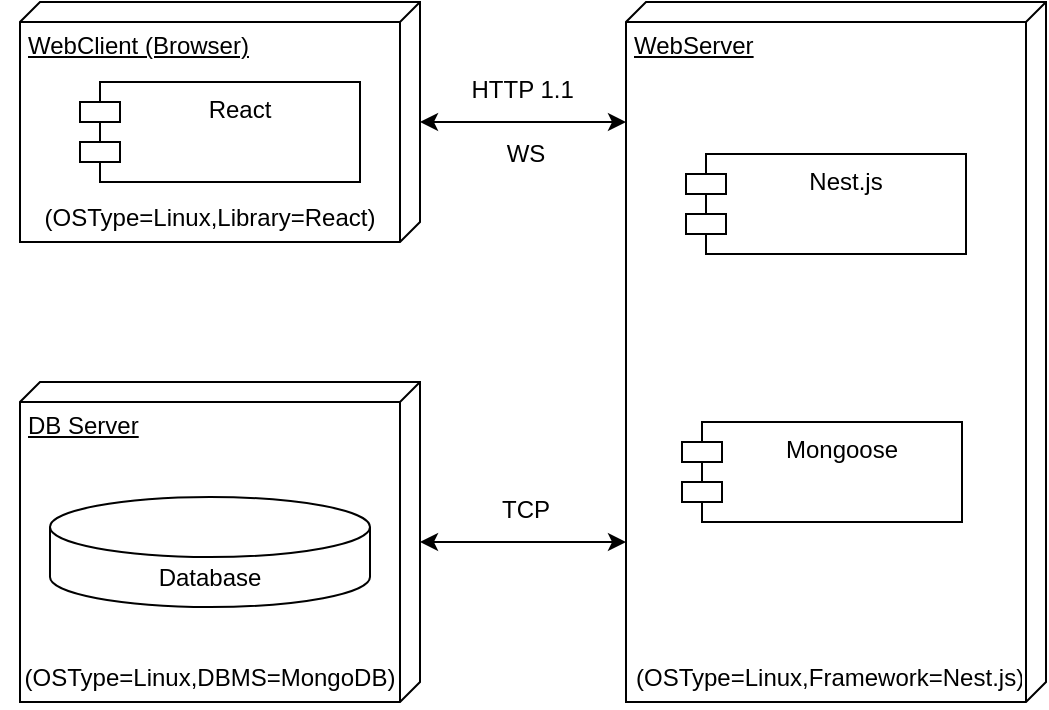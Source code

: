 <mxfile version="24.4.9" type="device" pages="5">
  <diagram name="Страница — 1" id="zbx2GcKLtXs4oYEVn3EA">
    <mxGraphModel dx="590" dy="412" grid="0" gridSize="10" guides="1" tooltips="1" connect="1" arrows="1" fold="1" page="1" pageScale="1" pageWidth="827" pageHeight="1169" math="0" shadow="0">
      <root>
        <mxCell id="0" />
        <mxCell id="1" parent="0" />
        <mxCell id="3Rcljeo7bTvNAtQNGWG2-14" style="edgeStyle=orthogonalEdgeStyle;rounded=0;orthogonalLoop=1;jettySize=auto;html=1;startArrow=classic;startFill=1;" parent="1" source="3Rcljeo7bTvNAtQNGWG2-1" target="3Rcljeo7bTvNAtQNGWG2-5" edge="1">
          <mxGeometry relative="1" as="geometry">
            <Array as="points">
              <mxPoint x="332" y="140" />
              <mxPoint x="332" y="140" />
            </Array>
          </mxGeometry>
        </mxCell>
        <mxCell id="3Rcljeo7bTvNAtQNGWG2-1" value="WebClient (Browser)" style="verticalAlign=top;align=left;spacingTop=8;spacingLeft=2;spacingRight=12;shape=cube;size=10;direction=south;fontStyle=4;html=1;whiteSpace=wrap;" parent="1" vertex="1">
          <mxGeometry x="22" y="80" width="200" height="120" as="geometry" />
        </mxCell>
        <mxCell id="3Rcljeo7bTvNAtQNGWG2-2" value="React" style="shape=module;align=left;spacingLeft=20;align=center;verticalAlign=top;whiteSpace=wrap;html=1;" parent="1" vertex="1">
          <mxGeometry x="52" y="120" width="140" height="50" as="geometry" />
        </mxCell>
        <mxCell id="3Rcljeo7bTvNAtQNGWG2-4" value="(OSType=Linux,Library=React)" style="text;strokeColor=none;fillColor=none;align=center;verticalAlign=top;spacingLeft=4;spacingRight=4;overflow=hidden;rotatable=0;points=[[0,0.5],[1,0.5]];portConstraint=eastwest;whiteSpace=wrap;html=1;" parent="1" vertex="1">
          <mxGeometry x="22" y="174" width="190" height="26" as="geometry" />
        </mxCell>
        <mxCell id="3Rcljeo7bTvNAtQNGWG2-5" value="WebServer" style="verticalAlign=top;align=left;spacingTop=8;spacingLeft=2;spacingRight=12;shape=cube;size=10;direction=south;fontStyle=4;html=1;whiteSpace=wrap;" parent="1" vertex="1">
          <mxGeometry x="325" y="80" width="210" height="350" as="geometry" />
        </mxCell>
        <mxCell id="3Rcljeo7bTvNAtQNGWG2-7" value="(OSType=Linux,Framework=Nest.js)" style="text;strokeColor=none;fillColor=none;align=center;verticalAlign=top;spacingLeft=4;spacingRight=4;overflow=hidden;rotatable=0;points=[[0,0.5],[1,0.5]];portConstraint=eastwest;whiteSpace=wrap;html=1;" parent="1" vertex="1">
          <mxGeometry x="325" y="404" width="203" height="26" as="geometry" />
        </mxCell>
        <mxCell id="3Rcljeo7bTvNAtQNGWG2-9" value="DB Server&lt;span style=&quot;white-space: pre;&quot;&gt;&#x9;&lt;/span&gt;" style="verticalAlign=top;align=left;spacingTop=8;spacingLeft=2;spacingRight=12;shape=cube;size=10;direction=south;fontStyle=4;html=1;whiteSpace=wrap;" parent="1" vertex="1">
          <mxGeometry x="22" y="270" width="200" height="160" as="geometry" />
        </mxCell>
        <mxCell id="3Rcljeo7bTvNAtQNGWG2-11" value="(OSType=Linux,DBMS=MongoDB)" style="text;strokeColor=none;fillColor=none;align=center;verticalAlign=top;spacingLeft=4;spacingRight=4;overflow=hidden;rotatable=0;points=[[0,0.5],[1,0.5]];portConstraint=eastwest;whiteSpace=wrap;html=1;" parent="1" vertex="1">
          <mxGeometry x="12" y="404" width="210" height="26" as="geometry" />
        </mxCell>
        <mxCell id="3Rcljeo7bTvNAtQNGWG2-13" value="Database" style="shape=cylinder3;whiteSpace=wrap;html=1;boundedLbl=1;backgroundOutline=1;size=15;" parent="1" vertex="1">
          <mxGeometry x="37" y="327.5" width="160" height="55" as="geometry" />
        </mxCell>
        <mxCell id="3Rcljeo7bTvNAtQNGWG2-17" value="HTTP 1.1&amp;nbsp;" style="text;strokeColor=none;fillColor=none;align=center;verticalAlign=top;spacingLeft=4;spacingRight=4;overflow=hidden;rotatable=0;points=[[0,0.5],[1,0.5]];portConstraint=eastwest;whiteSpace=wrap;html=1;" parent="1" vertex="1">
          <mxGeometry x="205" y="110" width="140" height="26" as="geometry" />
        </mxCell>
        <mxCell id="3Rcljeo7bTvNAtQNGWG2-18" value="TCP" style="text;strokeColor=none;fillColor=none;align=center;verticalAlign=top;spacingLeft=4;spacingRight=4;overflow=hidden;rotatable=0;points=[[0,0.5],[1,0.5]];portConstraint=eastwest;whiteSpace=wrap;html=1;" parent="1" vertex="1">
          <mxGeometry x="205" y="320" width="140" height="26" as="geometry" />
        </mxCell>
        <mxCell id="3Rcljeo7bTvNAtQNGWG2-22" value="" style="edgeStyle=orthogonalEdgeStyle;rounded=0;orthogonalLoop=1;jettySize=auto;html=1;startArrow=classic;startFill=1;" parent="1" source="3Rcljeo7bTvNAtQNGWG2-9" target="3Rcljeo7bTvNAtQNGWG2-5" edge="1">
          <mxGeometry relative="1" as="geometry">
            <mxPoint x="242" y="355" as="sourcePoint" />
            <mxPoint x="362" y="355" as="targetPoint" />
            <Array as="points">
              <mxPoint x="332" y="355" />
              <mxPoint x="332" y="355" />
            </Array>
          </mxGeometry>
        </mxCell>
        <mxCell id="2eNvBFCcLTC__rvVOUhq-3" value="Nest.js" style="shape=module;align=left;spacingLeft=20;align=center;verticalAlign=top;whiteSpace=wrap;html=1;" parent="1" vertex="1">
          <mxGeometry x="355" y="156" width="140" height="50" as="geometry" />
        </mxCell>
        <mxCell id="z4ZKiX4vswqvLc74OhSH-2" value="Mongoose" style="shape=module;align=left;spacingLeft=20;align=center;verticalAlign=top;whiteSpace=wrap;html=1;" parent="1" vertex="1">
          <mxGeometry x="353" y="290" width="140" height="50" as="geometry" />
        </mxCell>
        <mxCell id="s_u01Ixiek1-EOladDlU-1" value="WS" style="text;strokeColor=none;fillColor=none;align=center;verticalAlign=top;spacingLeft=4;spacingRight=4;overflow=hidden;rotatable=0;points=[[0,0.5],[1,0.5]];portConstraint=eastwest;whiteSpace=wrap;html=1;" vertex="1" parent="1">
          <mxGeometry x="205" y="142" width="140" height="26" as="geometry" />
        </mxCell>
      </root>
    </mxGraphModel>
  </diagram>
  <diagram id="5y-6Liaz1025JyDQJ5T1" name="Page-2">
    <mxGraphModel dx="378" dy="3058" grid="1" gridSize="10" guides="1" tooltips="1" connect="1" arrows="1" fold="1" page="1" pageScale="1" pageWidth="850" pageHeight="1100" math="0" shadow="0">
      <root>
        <mxCell id="0" />
        <mxCell id="1" parent="0" />
        <mxCell id="WXsLsYNulkNqcor8jC9N-1" value="" style="shape=table;startSize=0;container=1;collapsible=0;childLayout=tableLayout;" parent="1" vertex="1">
          <mxGeometry x="2150" y="-1856.5" width="250" height="236.5" as="geometry" />
        </mxCell>
        <mxCell id="WXsLsYNulkNqcor8jC9N-2" value="" style="shape=tableRow;horizontal=0;startSize=0;swimlaneHead=0;swimlaneBody=0;strokeColor=inherit;top=0;left=0;bottom=0;right=0;collapsible=0;dropTarget=0;fillColor=none;points=[[0,0.5],[1,0.5]];portConstraint=eastwest;" parent="WXsLsYNulkNqcor8jC9N-1" vertex="1">
          <mxGeometry width="250" height="63" as="geometry" />
        </mxCell>
        <mxCell id="WXsLsYNulkNqcor8jC9N-3" value="&lt;font face=&quot;Times New Roman&quot; style=&quot;font-size: 14px;&quot;&gt;ChatsStore&lt;/font&gt;" style="shape=partialRectangle;html=1;whiteSpace=wrap;connectable=0;strokeColor=inherit;overflow=hidden;fillColor=none;top=0;left=0;bottom=0;right=0;pointerEvents=1;" parent="WXsLsYNulkNqcor8jC9N-2" vertex="1">
          <mxGeometry width="250" height="63" as="geometry">
            <mxRectangle width="250" height="63" as="alternateBounds" />
          </mxGeometry>
        </mxCell>
        <mxCell id="WXsLsYNulkNqcor8jC9N-4" value="" style="shape=tableRow;horizontal=0;startSize=0;swimlaneHead=0;swimlaneBody=0;strokeColor=inherit;top=0;left=0;bottom=0;right=0;collapsible=0;dropTarget=0;fillColor=none;points=[[0,0.5],[1,0.5]];portConstraint=eastwest;" parent="WXsLsYNulkNqcor8jC9N-1" vertex="1">
          <mxGeometry y="63" width="250" height="174" as="geometry" />
        </mxCell>
        <mxCell id="WXsLsYNulkNqcor8jC9N-5" value="&lt;blockquote style=&quot;margin: 0px 0px 0px 40px; border: none; padding: 0px; font-size: 14px;&quot;&gt;&lt;div&gt;&lt;font face=&quot;Times New Roman&quot;&gt;{&lt;/font&gt;&lt;/div&gt;&lt;div&gt;&lt;font face=&quot;Y-Q66v2oYfCct8fZWHVj&quot;&gt;&lt;span style=&quot;white-space: pre;&quot;&gt;&#x9;&lt;/span&gt;_id: &amp;lt;ObjectId&amp;gt;,&lt;/font&gt;&lt;/div&gt;&lt;div&gt;&lt;span style=&quot;&quot;&gt;&lt;font face=&quot;Y-Q66v2oYfCct8fZWHVj&quot;&gt;&lt;span style=&quot;&quot;&gt;&lt;span style=&quot;white-space: pre;&quot;&gt;&amp;nbsp;&amp;nbsp;&amp;nbsp;&amp;nbsp;&lt;span style=&quot;white-space: pre;&quot;&gt;&#x9;&lt;/span&gt;&lt;/span&gt;&lt;/span&gt;participants: &amp;lt;Array&amp;gt;,&lt;/font&gt;&lt;/span&gt;&lt;/div&gt;&lt;div&gt;&lt;span style=&quot;&quot;&gt;&lt;font face=&quot;Y-Q66v2oYfCct8fZWHVj&quot;&gt;&lt;span style=&quot;&quot;&gt;&lt;span style=&quot;white-space: pre;&quot;&gt;&amp;nbsp;&amp;nbsp;&amp;nbsp;&amp;nbsp;&lt;span style=&quot;white-space: pre;&quot;&gt;&#x9;&lt;/span&gt;messages&lt;/span&gt;&lt;/span&gt;: &amp;lt;Array&amp;gt; {&lt;/font&gt;&lt;/span&gt;&lt;/div&gt;&lt;div&gt;&lt;span style=&quot;&quot;&gt;&lt;font face=&quot;Y-Q66v2oYfCct8fZWHVj&quot;&gt;&lt;span style=&quot;white-space: pre;&quot;&gt;&#x9;&lt;/span&gt;&lt;span style=&quot;white-space: pre;&quot;&gt;&#x9;&lt;/span&gt;ownerId: &amp;lt;ObjectId&amp;gt;,&lt;br&gt;&lt;/font&gt;&lt;/span&gt;&lt;/div&gt;&lt;div&gt;&lt;span style=&quot;&quot;&gt;&lt;font face=&quot;Y-Q66v2oYfCct8fZWHVj&quot;&gt;&lt;span style=&quot;white-space: pre;&quot;&gt;&#x9;&lt;/span&gt;&lt;span style=&quot;white-space: pre;&quot;&gt;&#x9;&lt;/span&gt;text: &amp;lt;String&amp;gt;,&lt;br&gt;&lt;/font&gt;&lt;/span&gt;&lt;/div&gt;&lt;div&gt;&lt;span style=&quot;&quot;&gt;&lt;font face=&quot;Y-Q66v2oYfCct8fZWHVj&quot;&gt;&lt;span style=&quot;white-space: pre;&quot;&gt;&#x9;&lt;/span&gt;&lt;span style=&quot;white-space: pre;&quot;&gt;&#x9;&lt;/span&gt;date: &amp;lt;Date&amp;gt;,&lt;/font&gt;&lt;/span&gt;&lt;/div&gt;&lt;div&gt;&lt;span style=&quot;&quot;&gt;&lt;font face=&quot;Y-Q66v2oYfCct8fZWHVj&quot;&gt;&lt;span style=&quot;white-space: pre;&quot;&gt;&#x9;&lt;/span&gt;&lt;span style=&quot;white-space: pre;&quot;&gt;&#x9;&lt;/span&gt;}&lt;/font&gt;&lt;/span&gt;&lt;/div&gt;&lt;div style=&quot;&quot;&gt;&lt;span style=&quot;background-color: initial;&quot;&gt;&lt;font face=&quot;Y-Q66v2oYfCct8fZWHVj&quot;&gt;}&lt;/font&gt;&lt;/span&gt;&lt;/div&gt;&lt;/blockquote&gt;&lt;div&gt;&lt;span style=&quot;&quot;&gt;&lt;/span&gt;&lt;/div&gt;" style="shape=partialRectangle;html=1;whiteSpace=wrap;connectable=0;strokeColor=inherit;overflow=hidden;fillColor=none;top=0;left=0;bottom=0;right=0;pointerEvents=1;align=left;" parent="WXsLsYNulkNqcor8jC9N-4" vertex="1">
          <mxGeometry width="250" height="174" as="geometry">
            <mxRectangle width="250" height="174" as="alternateBounds" />
          </mxGeometry>
        </mxCell>
        <mxCell id="WXsLsYNulkNqcor8jC9N-6" value="" style="shape=table;startSize=0;container=1;collapsible=0;childLayout=tableLayout;" parent="1" vertex="1">
          <mxGeometry x="1410" y="-1840" width="250" height="370" as="geometry" />
        </mxCell>
        <mxCell id="WXsLsYNulkNqcor8jC9N-7" value="" style="shape=tableRow;horizontal=0;startSize=0;swimlaneHead=0;swimlaneBody=0;strokeColor=inherit;top=0;left=0;bottom=0;right=0;collapsible=0;dropTarget=0;fillColor=none;points=[[0,0.5],[1,0.5]];portConstraint=eastwest;" parent="WXsLsYNulkNqcor8jC9N-6" vertex="1">
          <mxGeometry width="250" height="63" as="geometry" />
        </mxCell>
        <mxCell id="WXsLsYNulkNqcor8jC9N-8" value="&lt;font face=&quot;Times New Roman&quot; style=&quot;font-size: 14px;&quot;&gt;TasksStore&lt;/font&gt;" style="shape=partialRectangle;html=1;whiteSpace=wrap;connectable=0;strokeColor=inherit;overflow=hidden;fillColor=none;top=0;left=0;bottom=0;right=0;pointerEvents=1;" parent="WXsLsYNulkNqcor8jC9N-7" vertex="1">
          <mxGeometry width="250" height="63" as="geometry">
            <mxRectangle width="250" height="63" as="alternateBounds" />
          </mxGeometry>
        </mxCell>
        <mxCell id="WXsLsYNulkNqcor8jC9N-9" value="" style="shape=tableRow;horizontal=0;startSize=0;swimlaneHead=0;swimlaneBody=0;strokeColor=inherit;top=0;left=0;bottom=0;right=0;collapsible=0;dropTarget=0;fillColor=none;points=[[0,0.5],[1,0.5]];portConstraint=eastwest;" parent="WXsLsYNulkNqcor8jC9N-6" vertex="1">
          <mxGeometry y="63" width="250" height="307" as="geometry" />
        </mxCell>
        <mxCell id="WXsLsYNulkNqcor8jC9N-10" value="&lt;blockquote style=&quot;margin: 0px 0px 0px 40px; border: none; padding: 0px; font-size: 14px;&quot;&gt;&lt;div&gt;&lt;font face=&quot;Times New Roman&quot;&gt;{&lt;/font&gt;&lt;/div&gt;&lt;div&gt;&lt;font face=&quot;Times New Roman&quot;&gt;&amp;nbsp; &amp;nbsp; _id: &amp;lt;ObjectId&amp;gt;,&lt;/font&gt;&lt;/div&gt;&lt;div&gt;&lt;span style=&quot;&quot;&gt;&lt;font face=&quot;Times New Roman&quot;&gt;&lt;span style=&quot;&quot;&gt;&amp;nbsp;&amp;nbsp;&amp;nbsp;&amp;nbsp;&lt;/span&gt;name: &amp;lt;String&amp;gt;,&lt;/font&gt;&lt;/span&gt;&lt;/div&gt;&lt;div&gt;&lt;span style=&quot;&quot;&gt;&lt;font face=&quot;Times New Roman&quot;&gt;&lt;span style=&quot;&quot;&gt;&amp;nbsp;&amp;nbsp;&amp;nbsp;&amp;nbsp;&lt;/span&gt;description: &amp;lt;String&amp;gt;,&lt;/font&gt;&lt;/span&gt;&lt;/div&gt;&lt;div&gt;&lt;span style=&quot;&quot;&gt;&lt;font face=&quot;Times New Roman&quot;&gt;&lt;span style=&quot;&quot;&gt;&amp;nbsp;&amp;nbsp;&amp;nbsp;&amp;nbsp;&lt;/span&gt;price: &amp;lt;Float&amp;gt;,&lt;/font&gt;&lt;/span&gt;&lt;/div&gt;&lt;div&gt;&lt;span style=&quot;&quot;&gt;&lt;font face=&quot;Times New Roman&quot;&gt;&lt;span style=&quot;&quot;&gt;&amp;nbsp;&amp;nbsp;&amp;nbsp;&amp;nbsp;&lt;/span&gt;startDate: &amp;lt;Date&amp;gt;,&lt;/font&gt;&lt;/span&gt;&lt;/div&gt;&lt;div&gt;&lt;span style=&quot;&quot;&gt;&lt;font face=&quot;Times New Roman&quot;&gt;&lt;span style=&quot;&quot;&gt;&amp;nbsp;&amp;nbsp;&amp;nbsp;&amp;nbsp;&lt;/span&gt;endDate: &amp;lt;Date&amp;gt;,&lt;/font&gt;&lt;/span&gt;&lt;/div&gt;&lt;div&gt;&lt;span style=&quot;&quot;&gt;&lt;font face=&quot;Times New Roman&quot;&gt;&lt;span style=&quot;&quot;&gt;&amp;nbsp;&amp;nbsp;&amp;nbsp;&amp;nbsp;&lt;/span&gt;status: &amp;lt;String&amp;gt;,&lt;/font&gt;&lt;/span&gt;&lt;/div&gt;&lt;div&gt;&lt;span style=&quot;&quot;&gt;&lt;font face=&quot;Times New Roman&quot;&gt;&lt;span style=&quot;&quot;&gt;&amp;nbsp;&amp;nbsp;&amp;nbsp;&amp;nbsp;creatorId&lt;/span&gt;: &amp;lt;ObjectId&amp;gt;,&lt;/font&gt;&lt;/span&gt;&lt;/div&gt;&lt;div&gt;&lt;span style=&quot;&quot;&gt;&lt;font face=&quot;Times New Roman&quot;&gt;&amp;nbsp; &amp;nbsp; clientId: &amp;lt;ObjectId&amp;gt;,&lt;/font&gt;&lt;/span&gt;&lt;/div&gt;&lt;div&gt;&lt;font face=&quot;Times New Roman&quot;&gt;&lt;span style=&quot;&quot;&gt;&lt;span style=&quot;&quot;&gt;&amp;nbsp;&amp;nbsp;&amp;nbsp;&amp;nbsp;developerId&lt;/span&gt;: &amp;lt;&lt;/span&gt;ObjectId&lt;span style=&quot;&quot;&gt;&amp;gt;,&lt;/span&gt;&lt;/font&gt;&lt;/div&gt;&lt;div&gt;&lt;font face=&quot;Times New Roman&quot;&gt;&amp;nbsp;&amp;nbsp;&amp;nbsp;&amp;nbsp;comments: &amp;lt;Array&amp;gt; {&lt;br&gt;&lt;/font&gt;&lt;/div&gt;&lt;div&gt;&lt;font face=&quot;Times New Roman&quot;&gt;&lt;span style=&quot;white-space: pre;&quot;&gt;&#x9;&lt;/span&gt;ownerId: &amp;lt;ObjectId&amp;gt;,&lt;br&gt;&lt;/font&gt;&lt;/div&gt;&lt;div&gt;&lt;font face=&quot;Times New Roman&quot;&gt;&lt;span style=&quot;white-space: pre;&quot;&gt;&#x9;&lt;/span&gt;text: &amp;lt;String&amp;gt;,&lt;br&gt;&lt;/font&gt;&lt;/div&gt;&lt;div&gt;&lt;font face=&quot;Times New Roman&quot;&gt;&lt;span style=&quot;white-space: pre;&quot;&gt;&#x9;&lt;/span&gt;date: &amp;lt;Date&amp;gt;&lt;br&gt;&lt;/font&gt;&lt;/div&gt;&lt;div&gt;&lt;font face=&quot;Times New Roman&quot;&gt;&lt;span style=&quot;white-space: pre;&quot;&gt;&#x9;&lt;/span&gt;}&lt;/font&gt;&lt;/div&gt;&lt;div&gt;&lt;font face=&quot;Times New Roman&quot;&gt;}&lt;/font&gt;&lt;/div&gt;&lt;/blockquote&gt;" style="shape=partialRectangle;html=1;whiteSpace=wrap;connectable=0;strokeColor=inherit;overflow=hidden;fillColor=none;top=0;left=0;bottom=0;right=0;pointerEvents=1;align=left;" parent="WXsLsYNulkNqcor8jC9N-9" vertex="1">
          <mxGeometry width="250" height="307" as="geometry">
            <mxRectangle width="250" height="307" as="alternateBounds" />
          </mxGeometry>
        </mxCell>
        <mxCell id="WXsLsYNulkNqcor8jC9N-16" value="" style="edgeStyle=elbowEdgeStyle;fontSize=12;html=1;endArrow=ERone;startArrow=ERzeroToMany;rounded=0;exitX=1;exitY=0.5;exitDx=0;exitDy=0;jumpStyle=arc;startFill=0;endFill=0;entryX=-0.003;entryY=0.205;entryDx=0;entryDy=0;entryPerimeter=0;" parent="1" source="WXsLsYNulkNqcor8jC9N-9" target="WXsLsYNulkNqcor8jC9N-23" edge="1">
          <mxGeometry width="100" height="100" relative="1" as="geometry">
            <mxPoint x="1651.001" y="-1251.996" as="sourcePoint" />
            <mxPoint x="1740" y="-1820" as="targetPoint" />
          </mxGeometry>
        </mxCell>
        <mxCell id="WXsLsYNulkNqcor8jC9N-17" value="creatorId: _id" style="edgeLabel;html=1;align=center;verticalAlign=middle;resizable=0;points=[];" parent="WXsLsYNulkNqcor8jC9N-16" connectable="0" vertex="1">
          <mxGeometry relative="1" as="geometry">
            <mxPoint as="offset" />
          </mxGeometry>
        </mxCell>
        <mxCell id="WXsLsYNulkNqcor8jC9N-18" value="" style="edgeStyle=elbowEdgeStyle;fontSize=12;html=1;endArrow=ERzeroToMany;endFill=1;startArrow=ERmany;rounded=0;exitX=0.996;exitY=0.198;exitDx=0;exitDy=0;exitPerimeter=0;startFill=0;entryX=-0.002;entryY=0.306;entryDx=0;entryDy=0;entryPerimeter=0;" parent="1" source="WXsLsYNulkNqcor8jC9N-23" target="WXsLsYNulkNqcor8jC9N-4" edge="1">
          <mxGeometry width="100" height="100" relative="1" as="geometry">
            <mxPoint x="2035.996" y="-1678" as="sourcePoint" />
            <mxPoint x="2148" y="-1741" as="targetPoint" />
          </mxGeometry>
        </mxCell>
        <mxCell id="WXsLsYNulkNqcor8jC9N-19" value="_id: participants" style="edgeLabel;html=1;align=center;verticalAlign=middle;resizable=0;points=[];" parent="WXsLsYNulkNqcor8jC9N-18" connectable="0" vertex="1">
          <mxGeometry relative="1" as="geometry">
            <mxPoint as="offset" />
          </mxGeometry>
        </mxCell>
        <mxCell id="WXsLsYNulkNqcor8jC9N-20" value="" style="shape=table;startSize=0;container=1;collapsible=0;childLayout=tableLayout;" parent="1" vertex="1">
          <mxGeometry x="1746" y="-1917" width="250" height="237" as="geometry" />
        </mxCell>
        <mxCell id="WXsLsYNulkNqcor8jC9N-21" value="" style="shape=tableRow;horizontal=0;startSize=0;swimlaneHead=0;swimlaneBody=0;strokeColor=inherit;top=0;left=0;bottom=0;right=0;collapsible=0;dropTarget=0;fillColor=none;points=[[0,0.5],[1,0.5]];portConstraint=eastwest;" parent="WXsLsYNulkNqcor8jC9N-20" vertex="1">
          <mxGeometry width="250" height="63" as="geometry" />
        </mxCell>
        <mxCell id="WXsLsYNulkNqcor8jC9N-22" value="&lt;font face=&quot;Times New Roman&quot; style=&quot;font-size: 14px;&quot;&gt;UsersStore&lt;/font&gt;" style="shape=partialRectangle;html=1;whiteSpace=wrap;connectable=0;strokeColor=inherit;overflow=hidden;fillColor=none;top=0;left=0;bottom=0;right=0;pointerEvents=1;" parent="WXsLsYNulkNqcor8jC9N-21" vertex="1">
          <mxGeometry width="250" height="63" as="geometry">
            <mxRectangle width="250" height="63" as="alternateBounds" />
          </mxGeometry>
        </mxCell>
        <mxCell id="WXsLsYNulkNqcor8jC9N-23" value="" style="shape=tableRow;horizontal=0;startSize=0;swimlaneHead=0;swimlaneBody=0;strokeColor=inherit;top=0;left=0;bottom=0;right=0;collapsible=0;dropTarget=0;fillColor=none;points=[[0,0.5],[1,0.5]];portConstraint=eastwest;" parent="WXsLsYNulkNqcor8jC9N-20" vertex="1">
          <mxGeometry y="63" width="250" height="174" as="geometry" />
        </mxCell>
        <mxCell id="WXsLsYNulkNqcor8jC9N-24" value="&lt;blockquote style=&quot;margin: 0px 0px 0px 40px; border: none; padding: 0px; font-size: 14px;&quot;&gt;&lt;div&gt;&lt;font face=&quot;Times New Roman&quot;&gt;{&lt;/font&gt;&lt;/div&gt;&lt;blockquote style=&quot;margin: 0 0 0 40px; border: none; padding: 0px;&quot;&gt;&lt;div&gt;&lt;font face=&quot;E1ct5EVytm3DCiqQkAVY&quot;&gt;&amp;nbsp; &amp;nbsp; _id: &amp;lt;ObjectId&amp;gt;,&lt;/font&gt;&lt;/div&gt;&lt;/blockquote&gt;&lt;blockquote style=&quot;margin: 0 0 0 40px; border: none; padding: 0px;&quot;&gt;&lt;div&gt;&lt;span style=&quot;&quot;&gt;&lt;font face=&quot;E1ct5EVytm3DCiqQkAVY&quot;&gt;&lt;span style=&quot;&quot;&gt;&lt;span style=&quot;&quot;&gt;&amp;nbsp;&amp;nbsp;&amp;nbsp;&amp;nbsp;&lt;/span&gt;&lt;/span&gt;nickname: &amp;lt;String&amp;gt;,&lt;/font&gt;&lt;/span&gt;&lt;/div&gt;&lt;/blockquote&gt;&lt;blockquote style=&quot;margin: 0 0 0 40px; border: none; padding: 0px;&quot;&gt;&lt;div&gt;&lt;span style=&quot;&quot;&gt;&lt;font face=&quot;E1ct5EVytm3DCiqQkAVY&quot;&gt;&lt;span style=&quot;&quot;&gt;&lt;span style=&quot;&quot;&gt;&amp;nbsp;&amp;nbsp;&amp;nbsp;&amp;nbsp;&lt;/span&gt;&lt;/span&gt;passwordHash: &amp;lt;String&amp;gt;,&lt;/font&gt;&lt;/span&gt;&lt;/div&gt;&lt;/blockquote&gt;&lt;blockquote style=&quot;margin: 0 0 0 40px; border: none; padding: 0px;&quot;&gt;&lt;div&gt;&lt;span style=&quot;&quot;&gt;&lt;font face=&quot;E1ct5EVytm3DCiqQkAVY&quot;&gt;&lt;span style=&quot;&quot;&gt;&lt;span style=&quot;&quot;&gt;&amp;nbsp;&amp;nbsp;&amp;nbsp;&amp;nbsp;&lt;/span&gt;&lt;/span&gt;email: &amp;lt;String&amp;gt;,&amp;nbsp;&lt;/font&gt;&lt;/span&gt;&lt;/div&gt;&lt;/blockquote&gt;&lt;blockquote style=&quot;margin: 0 0 0 40px; border: none; padding: 0px;&quot;&gt;&lt;div&gt;&lt;font face=&quot;E1ct5EVytm3DCiqQkAVY&quot;&gt;&amp;nbsp; &amp;nbsp; role:&amp;nbsp;&lt;span style=&quot;&quot;&gt;&lt;/span&gt;&lt;span style=&quot;border-color: var(--border-color);&quot;&gt;&amp;lt;String&amp;gt;,&lt;/span&gt;&lt;/font&gt;&lt;/div&gt;&lt;div&gt;&lt;span style=&quot;background-color: initial;&quot;&gt;&lt;font face=&quot;E1ct5EVytm3DCiqQkAVY&quot;&gt;&amp;nbsp; &amp;nbsp; isBlocked: &amp;lt;Boolean&amp;gt;,&lt;/font&gt;&lt;/span&gt;&lt;/div&gt;&lt;div&gt;&lt;span style=&quot;background-color: initial;&quot;&gt;&lt;font face=&quot;E1ct5EVytm3DCiqQkAVY&quot;&gt;&amp;nbsp; &amp;nbsp; isDeleted: &amp;lt;Boolean&amp;gt;&amp;nbsp; &amp;nbsp;&lt;/font&gt;&lt;/span&gt;&lt;/div&gt;&lt;/blockquote&gt;&lt;div&gt;&lt;font face=&quot;E1ct5EVytm3DCiqQkAVY&quot;&gt;}&lt;/font&gt;&lt;/div&gt;&lt;/blockquote&gt;" style="shape=partialRectangle;html=1;whiteSpace=wrap;connectable=0;strokeColor=inherit;overflow=hidden;fillColor=none;top=0;left=0;bottom=0;right=0;pointerEvents=1;align=left;" parent="WXsLsYNulkNqcor8jC9N-23" vertex="1">
          <mxGeometry width="250" height="174" as="geometry">
            <mxRectangle width="250" height="174" as="alternateBounds" />
          </mxGeometry>
        </mxCell>
      </root>
    </mxGraphModel>
  </diagram>
  <diagram id="GRIflQFPg7dr2Wm1QFzL" name="Page-3">
    <mxGraphModel dx="2078" dy="1958" grid="1" gridSize="10" guides="1" tooltips="1" connect="1" arrows="1" fold="1" page="1" pageScale="1" pageWidth="850" pageHeight="1100" math="0" shadow="0">
      <root>
        <mxCell id="0" />
        <mxCell id="1" parent="0" />
        <mxCell id="s_LDJAl6rmBIWn_Og3qK-2" value="" style="rounded=0;whiteSpace=wrap;html=1;fontSize=14;fontFamily=Times New Roman;" parent="1" vertex="1">
          <mxGeometry x="62" y="-390" width="788" height="810" as="geometry" />
        </mxCell>
        <mxCell id="S7Bjx_D4qbjC-CG2y2N_-3" style="rounded=0;orthogonalLoop=1;jettySize=auto;html=1;exitX=1;exitY=0.333;exitDx=0;exitDy=0;exitPerimeter=0;entryX=0;entryY=0.5;entryDx=0;entryDy=0;" edge="1" parent="1" source="s_LDJAl6rmBIWn_Og3qK-3" target="s_LDJAl6rmBIWn_Og3qK-79">
          <mxGeometry relative="1" as="geometry" />
        </mxCell>
        <mxCell id="S7Bjx_D4qbjC-CG2y2N_-4" style="rounded=0;orthogonalLoop=1;jettySize=auto;html=1;exitX=1;exitY=0.333;exitDx=0;exitDy=0;exitPerimeter=0;entryX=0;entryY=0.5;entryDx=0;entryDy=0;" edge="1" parent="1" source="s_LDJAl6rmBIWn_Og3qK-3" target="6ttf6B_3B5VSx62_QD5f-4">
          <mxGeometry relative="1" as="geometry" />
        </mxCell>
        <mxCell id="S7Bjx_D4qbjC-CG2y2N_-15" style="rounded=0;orthogonalLoop=1;jettySize=auto;html=1;exitX=1;exitY=0.333;exitDx=0;exitDy=0;exitPerimeter=0;entryX=0;entryY=0.5;entryDx=0;entryDy=0;" edge="1" parent="1" source="s_LDJAl6rmBIWn_Og3qK-3" target="S7Bjx_D4qbjC-CG2y2N_-14">
          <mxGeometry relative="1" as="geometry" />
        </mxCell>
        <mxCell id="s_LDJAl6rmBIWn_Og3qK-3" value="Менеджер" style="shape=umlActor;verticalLabelPosition=bottom;verticalAlign=top;html=1;outlineConnect=0;fontSize=14;fontFamily=Times New Roman;" parent="1" vertex="1">
          <mxGeometry x="-120" y="-180" width="76" height="127" as="geometry" />
        </mxCell>
        <mxCell id="SIvdP8dLgLCGvQz9bPbX-1" style="edgeStyle=orthogonalEdgeStyle;rounded=0;orthogonalLoop=1;jettySize=auto;html=1;exitX=0.5;exitY=0;exitDx=0;exitDy=0;exitPerimeter=0;startArrow=block;startFill=0;endArrow=none;endFill=0;" parent="1" source="s_LDJAl6rmBIWn_Og3qK-4" edge="1">
          <mxGeometry relative="1" as="geometry">
            <mxPoint x="961" y="-206" as="targetPoint" />
          </mxGeometry>
        </mxCell>
        <mxCell id="SogY0RDH6iVAp-51KngU-3" style="rounded=0;orthogonalLoop=1;jettySize=auto;html=1;exitX=0;exitY=0.333;exitDx=0;exitDy=0;exitPerimeter=0;entryX=1;entryY=0.5;entryDx=0;entryDy=0;" parent="1" source="s_LDJAl6rmBIWn_Og3qK-4" target="s_LDJAl6rmBIWn_Og3qK-7" edge="1">
          <mxGeometry relative="1" as="geometry" />
        </mxCell>
        <mxCell id="SogY0RDH6iVAp-51KngU-4" style="rounded=0;orthogonalLoop=1;jettySize=auto;html=1;exitX=0;exitY=0.333;exitDx=0;exitDy=0;exitPerimeter=0;entryX=1;entryY=0.5;entryDx=0;entryDy=0;" parent="1" source="s_LDJAl6rmBIWn_Og3qK-4" target="s_LDJAl6rmBIWn_Og3qK-22" edge="1">
          <mxGeometry relative="1" as="geometry" />
        </mxCell>
        <mxCell id="SogY0RDH6iVAp-51KngU-6" style="rounded=0;orthogonalLoop=1;jettySize=auto;html=1;exitX=0;exitY=0.333;exitDx=0;exitDy=0;exitPerimeter=0;entryX=1;entryY=0.5;entryDx=0;entryDy=0;" parent="1" source="s_LDJAl6rmBIWn_Og3qK-4" target="SogY0RDH6iVAp-51KngU-5" edge="1">
          <mxGeometry relative="1" as="geometry" />
        </mxCell>
        <mxCell id="s_LDJAl6rmBIWn_Og3qK-4" value="Клиент" style="shape=umlActor;verticalLabelPosition=bottom;verticalAlign=top;html=1;outlineConnect=0;fontSize=14;fontFamily=Times New Roman;" parent="1" vertex="1">
          <mxGeometry x="922" y="203" width="78" height="124" as="geometry" />
        </mxCell>
        <mxCell id="s_LDJAl6rmBIWn_Og3qK-7" value="Создание чата" style="ellipse;whiteSpace=wrap;html=1;fontSize=14;fontFamily=Times New Roman;" parent="1" vertex="1">
          <mxGeometry x="636" y="194" width="149" height="77" as="geometry" />
        </mxCell>
        <mxCell id="S7Bjx_D4qbjC-CG2y2N_-9" style="rounded=0;orthogonalLoop=1;jettySize=auto;html=1;exitX=1;exitY=0.333;exitDx=0;exitDy=0;exitPerimeter=0;entryX=0;entryY=0.5;entryDx=0;entryDy=0;" edge="1" parent="1" source="s_LDJAl6rmBIWn_Og3qK-20" target="R7weEpu5aKAvj2d67Wgz-1">
          <mxGeometry relative="1" as="geometry" />
        </mxCell>
        <mxCell id="s_LDJAl6rmBIWn_Og3qK-20" value="Администратор" style="shape=umlActor;verticalLabelPosition=bottom;verticalAlign=top;html=1;outlineConnect=0;fontSize=14;fontFamily=Times New Roman;" parent="1" vertex="1">
          <mxGeometry x="-120" y="156" width="76" height="127" as="geometry" />
        </mxCell>
        <mxCell id="s_LDJAl6rmBIWn_Og3qK-22" value="Просмотр статусов&amp;nbsp;&lt;div&gt;задач на канбан-доске&lt;/div&gt;" style="ellipse;whiteSpace=wrap;html=1;fontSize=14;fontFamily=Times New Roman;" parent="1" vertex="1">
          <mxGeometry x="630" y="284" width="161" height="79" as="geometry" />
        </mxCell>
        <mxCell id="SogY0RDH6iVAp-51KngU-7" style="rounded=0;orthogonalLoop=1;jettySize=auto;html=1;exitX=0;exitY=0.333;exitDx=0;exitDy=0;exitPerimeter=0;entryX=1;entryY=0.5;entryDx=0;entryDy=0;" parent="1" source="s_LDJAl6rmBIWn_Og3qK-69" target="s_LDJAl6rmBIWn_Og3qK-70" edge="1">
          <mxGeometry relative="1" as="geometry" />
        </mxCell>
        <mxCell id="s_LDJAl6rmBIWn_Og3qK-69" value="Разработчик" style="shape=umlActor;verticalLabelPosition=bottom;verticalAlign=top;html=1;outlineConnect=0;fontSize=14;fontFamily=Times New Roman;" parent="1" vertex="1">
          <mxGeometry x="922" y="-360" width="78" height="124" as="geometry" />
        </mxCell>
        <mxCell id="s_LDJAl6rmBIWn_Og3qK-70" value="Создание комментариев&lt;div&gt;&amp;nbsp;к назначенным задачам&lt;/div&gt;" style="ellipse;whiteSpace=wrap;html=1;fontSize=14;fontFamily=Times New Roman;" parent="1" vertex="1">
          <mxGeometry x="610" y="-338" width="162" height="80" as="geometry" />
        </mxCell>
        <mxCell id="s_LDJAl6rmBIWn_Og3qK-79" value="Изменение статуса&amp;nbsp;&lt;div&gt;задачи на канбан-доске&lt;/div&gt;" style="ellipse;whiteSpace=wrap;html=1;fontSize=14;fontFamily=Times New Roman;" parent="1" vertex="1">
          <mxGeometry x="118" y="-160" width="157" height="80" as="geometry" />
        </mxCell>
        <mxCell id="S7Bjx_D4qbjC-CG2y2N_-10" style="rounded=0;orthogonalLoop=1;jettySize=auto;html=1;exitX=1;exitY=0;exitDx=0;exitDy=0;entryX=0;entryY=1;entryDx=0;entryDy=0;dashed=1;endArrow=open;endFill=0;" edge="1" parent="1" source="R7weEpu5aKAvj2d67Wgz-1" target="S7Bjx_D4qbjC-CG2y2N_-5">
          <mxGeometry relative="1" as="geometry" />
        </mxCell>
        <mxCell id="S7Bjx_D4qbjC-CG2y2N_-11" style="rounded=0;orthogonalLoop=1;jettySize=auto;html=1;exitX=1;exitY=0.5;exitDx=0;exitDy=0;entryX=0;entryY=0.5;entryDx=0;entryDy=0;dashed=1;endArrow=open;endFill=0;" edge="1" parent="1" source="R7weEpu5aKAvj2d67Wgz-1" target="S7Bjx_D4qbjC-CG2y2N_-6">
          <mxGeometry relative="1" as="geometry" />
        </mxCell>
        <mxCell id="S7Bjx_D4qbjC-CG2y2N_-12" style="rounded=0;orthogonalLoop=1;jettySize=auto;html=1;exitX=1;exitY=1;exitDx=0;exitDy=0;entryX=0;entryY=0;entryDx=0;entryDy=0;dashed=1;endArrow=open;endFill=0;" edge="1" parent="1" source="R7weEpu5aKAvj2d67Wgz-1" target="S7Bjx_D4qbjC-CG2y2N_-7">
          <mxGeometry relative="1" as="geometry" />
        </mxCell>
        <mxCell id="S7Bjx_D4qbjC-CG2y2N_-13" style="rounded=0;orthogonalLoop=1;jettySize=auto;html=1;exitX=0.5;exitY=1;exitDx=0;exitDy=0;entryX=0;entryY=0;entryDx=0;entryDy=0;dashed=1;endArrow=open;endFill=0;" edge="1" parent="1" source="R7weEpu5aKAvj2d67Wgz-1" target="S7Bjx_D4qbjC-CG2y2N_-8">
          <mxGeometry relative="1" as="geometry" />
        </mxCell>
        <mxCell id="R7weEpu5aKAvj2d67Wgz-1" value="Управление пользователями приложения" style="ellipse;whiteSpace=wrap;html=1;fontSize=14;fontFamily=Times New Roman;" parent="1" vertex="1">
          <mxGeometry x="106" y="117.5" width="154" height="85.5" as="geometry" />
        </mxCell>
        <mxCell id="6ttf6B_3B5VSx62_QD5f-2" value="Общаться с помощью чата" style="ellipse;whiteSpace=wrap;html=1;fontSize=14;fontFamily=Times New Roman;" parent="1" vertex="1">
          <mxGeometry x="106" y="277.5" width="154" height="85.5" as="geometry" />
        </mxCell>
        <mxCell id="6ttf6B_3B5VSx62_QD5f-4" value="Создание комментариев&amp;nbsp;&lt;div&gt;к задачам&lt;/div&gt;" style="ellipse;whiteSpace=wrap;html=1;fontSize=14;fontFamily=Times New Roman;" parent="1" vertex="1">
          <mxGeometry x="118" y="-70" width="157" height="80" as="geometry" />
        </mxCell>
        <mxCell id="MlgKjPO_9vkNqrJ9BN_b-1" style="edgeStyle=orthogonalEdgeStyle;rounded=0;orthogonalLoop=1;jettySize=auto;html=1;exitX=0.5;exitY=0;exitDx=0;exitDy=0;exitPerimeter=0;entryX=0.5;entryY=0;entryDx=0;entryDy=0;entryPerimeter=0;endArrow=block;endFill=0;" parent="1" source="s_LDJAl6rmBIWn_Og3qK-3" target="s_LDJAl6rmBIWn_Og3qK-69" edge="1">
          <mxGeometry relative="1" as="geometry">
            <Array as="points">
              <mxPoint x="-82" y="-460" />
              <mxPoint x="960" y="-460" />
              <mxPoint x="960" y="-360" />
            </Array>
          </mxGeometry>
        </mxCell>
        <mxCell id="SogY0RDH6iVAp-51KngU-5" value="Отправка сообщения&amp;nbsp;&lt;div&gt;с помощью чата&lt;/div&gt;" style="ellipse;whiteSpace=wrap;html=1;fontSize=14;fontFamily=Times New Roman;" parent="1" vertex="1">
          <mxGeometry x="636" y="104" width="149" height="77" as="geometry" />
        </mxCell>
        <mxCell id="S7Bjx_D4qbjC-CG2y2N_-1" value="Создание задач" style="ellipse;whiteSpace=wrap;html=1;fontSize=14;fontFamily=Times New Roman;" vertex="1" parent="1">
          <mxGeometry x="352" y="-320" width="147" height="80" as="geometry" />
        </mxCell>
        <mxCell id="S7Bjx_D4qbjC-CG2y2N_-2" value="Удаление задач" style="ellipse;whiteSpace=wrap;html=1;fontSize=14;fontFamily=Times New Roman;" vertex="1" parent="1">
          <mxGeometry x="360" y="-200" width="147" height="80" as="geometry" />
        </mxCell>
        <mxCell id="S7Bjx_D4qbjC-CG2y2N_-5" value="Создание&amp;nbsp;&lt;div&gt;пользователей&lt;br&gt;приложения&lt;/div&gt;" style="ellipse;whiteSpace=wrap;html=1;fontSize=14;fontFamily=Times New Roman;" vertex="1" parent="1">
          <mxGeometry x="290" y="10" width="154" height="85.5" as="geometry" />
        </mxCell>
        <mxCell id="S7Bjx_D4qbjC-CG2y2N_-6" value="Изменение пользователей приложения" style="ellipse;whiteSpace=wrap;html=1;fontSize=14;fontFamily=Times New Roman;" vertex="1" parent="1">
          <mxGeometry x="420" y="90" width="154" height="85.5" as="geometry" />
        </mxCell>
        <mxCell id="S7Bjx_D4qbjC-CG2y2N_-7" value="Удалени&lt;span style=&quot;color: rgba(0, 0, 0, 0); font-family: monospace; font-size: 0px; text-align: start; text-wrap: nowrap;&quot;&gt;%3CmxGraphModel%3E%3Croot%3E%3CmxCell%20id%3D%220%22%2F%3E%3CmxCell%20id%3D%221%22%20parent%3D%220%22%2F%3E%3CmxCell%20id%3D%222%22%20value%3D%22%D0%A3%D0%BF%D1%80%D0%B0%D0%B2%D0%BB%D0%B5%D0%BD%D0%B8%D0%B5%20%D0%BF%D0%BE%D0%BB%D1%8C%D0%B7%D0%BE%D0%B2%D0%B0%D1%82%D0%B5%D0%BB%D1%8F%D0%BC%D0%B8%20%D0%BF%D1%80%D0%B8%D0%BB%D0%BE%D0%B6%D0%B5%D0%BD%D0%B8%D1%8F%22%20style%3D%22ellipse%3BwhiteSpace%3Dwrap%3Bhtml%3D1%3BfontSize%3D14%3BfontFamily%3DTimes%20New%20Roman%3B%22%20vertex%3D%221%22%20parent%3D%221%22%3E%3CmxGeometry%20x%3D%22300%22%20y%3D%22117.5%22%20width%3D%22154%22%20height%3D%2285.5%22%20as%3D%22geometry%22%2F%3E%3C%2FmxCell%3E%3C%2Froot%3E%3C%2FmxGraphModel%3E&lt;/span&gt;е&amp;nbsp;&lt;div&gt;пользователей приложения&lt;/div&gt;" style="ellipse;whiteSpace=wrap;html=1;fontSize=14;fontFamily=Times New Roman;" vertex="1" parent="1">
          <mxGeometry x="430" y="185.5" width="154" height="85.5" as="geometry" />
        </mxCell>
        <mxCell id="S7Bjx_D4qbjC-CG2y2N_-8" value="Блокировка пользователей&lt;br&gt;приложения" style="ellipse;whiteSpace=wrap;html=1;fontSize=14;fontFamily=Times New Roman;" vertex="1" parent="1">
          <mxGeometry x="290" y="260" width="154" height="85.5" as="geometry" />
        </mxCell>
        <mxCell id="S7Bjx_D4qbjC-CG2y2N_-16" style="rounded=0;orthogonalLoop=1;jettySize=auto;html=1;exitX=1;exitY=0;exitDx=0;exitDy=0;entryX=0;entryY=0.5;entryDx=0;entryDy=0;dashed=1;endArrow=open;endFill=0;" edge="1" parent="1" source="S7Bjx_D4qbjC-CG2y2N_-14" target="S7Bjx_D4qbjC-CG2y2N_-1">
          <mxGeometry relative="1" as="geometry" />
        </mxCell>
        <mxCell id="S7Bjx_D4qbjC-CG2y2N_-17" style="rounded=0;orthogonalLoop=1;jettySize=auto;html=1;exitX=1;exitY=1;exitDx=0;exitDy=0;entryX=0;entryY=0.5;entryDx=0;entryDy=0;startArrow=none;startFill=0;dashed=1;endArrow=open;endFill=0;" edge="1" parent="1" source="S7Bjx_D4qbjC-CG2y2N_-14" target="S7Bjx_D4qbjC-CG2y2N_-2">
          <mxGeometry relative="1" as="geometry" />
        </mxCell>
        <mxCell id="S7Bjx_D4qbjC-CG2y2N_-14" value="Управление задачами" style="ellipse;whiteSpace=wrap;html=1;fontSize=14;fontFamily=Times New Roman;" vertex="1" parent="1">
          <mxGeometry x="114" y="-258" width="157" height="80" as="geometry" />
        </mxCell>
        <mxCell id="S7Bjx_D4qbjC-CG2y2N_-18" value="&lt;div style=&quot;text-align: center; font-size: 14px;&quot;&gt;&lt;span style=&quot;text-wrap: wrap; color: rgb(32, 33, 36); font-family: arial, sans-serif; font-size: 14px; text-align: left;&quot;&gt;«‎&lt;/span&gt;&lt;span style=&quot;text-align: left; font-size: 14px;&quot;&gt;включает&lt;/span&gt;&lt;span style=&quot;color: rgb(32, 33, 36); font-family: arial, sans-serif; font-size: 14px; text-align: left; text-wrap: wrap;&quot;&gt;»&lt;/span&gt;&lt;/div&gt;" style="edgeLabel;html=1;align=center;verticalAlign=middle;resizable=0;points=[];fontFamily=Times New Roman;fontSize=14;" connectable="0" vertex="1" parent="1">
          <mxGeometry x="249.998" y="340.0" as="geometry">
            <mxPoint x="46" y="-605" as="offset" />
          </mxGeometry>
        </mxCell>
        <mxCell id="S7Bjx_D4qbjC-CG2y2N_-19" value="&lt;div style=&quot;text-align: center; font-size: 14px;&quot;&gt;&lt;span style=&quot;text-wrap: wrap; color: rgb(32, 33, 36); font-family: arial, sans-serif; font-size: 14px; text-align: left;&quot;&gt;«‎&lt;/span&gt;&lt;span style=&quot;text-align: left; font-size: 14px;&quot;&gt;включает&lt;/span&gt;&lt;span style=&quot;color: rgb(32, 33, 36); font-family: arial, sans-serif; font-size: 14px; text-align: left; text-wrap: wrap;&quot;&gt;»&lt;/span&gt;&lt;/div&gt;" style="edgeLabel;html=1;align=center;verticalAlign=middle;resizable=0;points=[];fontFamily=Times New Roman;fontSize=14;" connectable="0" vertex="1" parent="1">
          <mxGeometry x="160.438" y="460.68" as="geometry">
            <mxPoint x="138" y="-638" as="offset" />
          </mxGeometry>
        </mxCell>
        <mxCell id="S7Bjx_D4qbjC-CG2y2N_-20" value="&lt;div style=&quot;text-align: center; font-size: 14px;&quot;&gt;&lt;span style=&quot;text-wrap: wrap; color: rgb(32, 33, 36); font-family: arial, sans-serif; font-size: 14px; text-align: left;&quot;&gt;«‎&lt;/span&gt;&lt;span style=&quot;text-align: left; font-size: 14px;&quot;&gt;включает&lt;/span&gt;&lt;span style=&quot;color: rgb(32, 33, 36); font-family: arial, sans-serif; font-size: 14px; text-align: left; text-wrap: wrap;&quot;&gt;»&lt;/span&gt;&lt;/div&gt;" style="edgeLabel;html=1;align=center;verticalAlign=middle;resizable=0;points=[];fontFamily=Times New Roman;fontSize=14;" connectable="0" vertex="1" parent="1">
          <mxGeometry x="182.998" y="470.68" as="geometry">
            <mxPoint x="93" y="-363" as="offset" />
          </mxGeometry>
        </mxCell>
        <mxCell id="S7Bjx_D4qbjC-CG2y2N_-21" value="&lt;div style=&quot;text-align: center; font-size: 14px;&quot;&gt;&lt;span style=&quot;text-wrap: wrap; color: rgb(32, 33, 36); font-family: arial, sans-serif; font-size: 14px; text-align: left;&quot;&gt;«‎&lt;/span&gt;&lt;span style=&quot;text-align: left; font-size: 14px;&quot;&gt;включает&lt;/span&gt;&lt;span style=&quot;color: rgb(32, 33, 36); font-family: arial, sans-serif; font-size: 14px; text-align: left; text-wrap: wrap;&quot;&gt;»&lt;/span&gt;&lt;/div&gt;" style="edgeLabel;html=1;align=center;verticalAlign=middle;resizable=0;points=[];fontFamily=Times New Roman;fontSize=14;" connectable="0" vertex="1" parent="1">
          <mxGeometry x="339.998" y="142.5" as="geometry" />
        </mxCell>
        <mxCell id="S7Bjx_D4qbjC-CG2y2N_-22" value="&lt;div style=&quot;text-align: center; font-size: 14px;&quot;&gt;&lt;span style=&quot;text-wrap: wrap; color: rgb(32, 33, 36); font-family: arial, sans-serif; font-size: 14px; text-align: left;&quot;&gt;«‎&lt;/span&gt;&lt;span style=&quot;text-align: left; font-size: 14px;&quot;&gt;включает&lt;/span&gt;&lt;span style=&quot;color: rgb(32, 33, 36); font-family: arial, sans-serif; font-size: 14px; text-align: left; text-wrap: wrap;&quot;&gt;»&lt;/span&gt;&lt;/div&gt;" style="edgeLabel;html=1;align=center;verticalAlign=middle;resizable=0;points=[];fontFamily=Times New Roman;fontSize=14;" connectable="0" vertex="1" parent="1">
          <mxGeometry x="339.998" y="194.0" as="geometry" />
        </mxCell>
        <mxCell id="S7Bjx_D4qbjC-CG2y2N_-23" value="&lt;div style=&quot;text-align: center; font-size: 14px;&quot;&gt;&lt;span style=&quot;text-wrap: wrap; color: rgb(32, 33, 36); font-family: arial, sans-serif; font-size: 14px; text-align: left;&quot;&gt;«‎&lt;/span&gt;&lt;span style=&quot;text-align: left; font-size: 14px;&quot;&gt;включает&lt;/span&gt;&lt;span style=&quot;color: rgb(32, 33, 36); font-family: arial, sans-serif; font-size: 14px; text-align: left; text-wrap: wrap;&quot;&gt;»&lt;/span&gt;&lt;/div&gt;" style="edgeLabel;html=1;align=center;verticalAlign=middle;resizable=0;points=[];fontFamily=Times New Roman;fontSize=14;" connectable="0" vertex="1" parent="1">
          <mxGeometry x="219.998" y="510.0" as="geometry">
            <mxPoint x="31" y="-270" as="offset" />
          </mxGeometry>
        </mxCell>
      </root>
    </mxGraphModel>
  </diagram>
  <diagram id="NIWhHKcva9rk7ykBD0zG" name="Page-4">
    <mxGraphModel dx="490" dy="936" grid="1" gridSize="10" guides="1" tooltips="1" connect="1" arrows="1" fold="1" page="1" pageScale="1" pageWidth="850" pageHeight="1100" math="0" shadow="0">
      <root>
        <mxCell id="0" />
        <mxCell id="1" parent="0" />
        <mxCell id="lA3SfNU7osvC8kT2hlyA-12" style="rounded=0;orthogonalLoop=1;jettySize=auto;html=1;startArrow=none;endArrow=classic;segment=10;sourcePerimeterSpacing=0;targetPerimeterSpacing=0;exitX=0.5;exitY=1;exitDx=0;exitDy=0;entryX=0.5;entryY=0;entryDx=0;entryDy=0;endFill=1;" edge="1" parent="1" source="279QVo58ta0nyGXPVDHl-1" target="lA3SfNU7osvC8kT2hlyA-1">
          <mxGeometry relative="1" as="geometry" />
        </mxCell>
        <mxCell id="279QVo58ta0nyGXPVDHl-1" value="&lt;font style=&quot;font-size: 14px;&quot;&gt;Начало&lt;/font&gt;" style="whiteSpace=wrap;html=1;rounded=1;arcSize=50;align=center;verticalAlign=middle;strokeWidth=1;autosize=1;spacing=4;treeFolding=1;treeMoving=1;newEdgeStyle={&quot;edgeStyle&quot;:&quot;entityRelationEdgeStyle&quot;,&quot;startArrow&quot;:&quot;none&quot;,&quot;endArrow&quot;:&quot;none&quot;,&quot;segment&quot;:10,&quot;curved&quot;:1,&quot;sourcePerimeterSpacing&quot;:0,&quot;targetPerimeterSpacing&quot;:0};fontFamily=Times New Roman;fontSize=14;" vertex="1" parent="1">
          <mxGeometry x="1130" y="169" width="210" height="30" as="geometry" />
        </mxCell>
        <mxCell id="lA3SfNU7osvC8kT2hlyA-13" style="edgeStyle=orthogonalEdgeStyle;rounded=0;orthogonalLoop=1;jettySize=auto;html=1;exitDx=0;exitDy=0;entryX=0.5;entryY=0;entryDx=0;entryDy=0;" edge="1" parent="1" source="lA3SfNU7osvC8kT2hlyA-26" target="lA3SfNU7osvC8kT2hlyA-2">
          <mxGeometry relative="1" as="geometry" />
        </mxCell>
        <mxCell id="lA3SfNU7osvC8kT2hlyA-1" value="&lt;div style=&quot;&quot;&gt;Пользователь нажимает&amp;nbsp;&lt;/div&gt;&lt;div style=&quot;&quot;&gt;на кнопку&amp;nbsp;&lt;span style=&quot;font-family: &amp;quot;Times New Roman&amp;quot;, serif; text-align: start; background-color: initial;&quot;&gt;&lt;font style=&quot;font-size: 14px;&quot;&gt;«&lt;/font&gt;&lt;/span&gt;&lt;span style=&quot;background-color: initial;&quot;&gt;Add User&lt;/span&gt;&lt;span style=&quot;background-color: initial; font-family: &amp;quot;Times New Roman&amp;quot;, serif; text-align: start;&quot;&gt;»&lt;/span&gt;&lt;/div&gt;&lt;span style=&quot;font-size: medium; text-align: start;&quot;&gt;&lt;/span&gt;" style="shape=parallelogram;html=1;strokeWidth=1;perimeter=parallelogramPerimeter;whiteSpace=wrap;rounded=0;arcSize=12;size=0.143;fillStyle=auto;fontFamily=Times New Roman;fontSize=14;spacing=2;" vertex="1" parent="1">
          <mxGeometry x="1130" y="240" width="210" height="50" as="geometry" />
        </mxCell>
        <mxCell id="lA3SfNU7osvC8kT2hlyA-2" value="&lt;div style=&quot;font-size: 14px;&quot;&gt;Пользователь заполняет&amp;nbsp;&lt;/div&gt;&lt;div style=&quot;font-size: 14px;&quot;&gt;поля формы&lt;/div&gt;" style="shape=parallelogram;html=1;strokeWidth=1;perimeter=parallelogramPerimeter;whiteSpace=wrap;rounded=0;arcSize=12;size=0.143;fillStyle=auto;fontFamily=Times New Roman;fontSize=14;spacing=2;" vertex="1" parent="1">
          <mxGeometry x="1130" y="340" width="210" height="50" as="geometry" />
        </mxCell>
        <mxCell id="lA3SfNU7osvC8kT2hlyA-16" style="edgeStyle=orthogonalEdgeStyle;rounded=0;orthogonalLoop=1;jettySize=auto;html=1;exitX=0.5;exitY=1;exitDx=0;exitDy=0;exitPerimeter=0;entryX=0.5;entryY=0;entryDx=0;entryDy=0;" edge="1" parent="1" source="lA3SfNU7osvC8kT2hlyA-3" target="lA3SfNU7osvC8kT2hlyA-4">
          <mxGeometry relative="1" as="geometry" />
        </mxCell>
        <mxCell id="lA3SfNU7osvC8kT2hlyA-3" value="&lt;div style=&quot;font-size: 14px;&quot;&gt;Введенные данные&amp;nbsp;&lt;/div&gt;&lt;div style=&quot;font-size: 14px;&quot;&gt;верны?&lt;/div&gt;" style="strokeWidth=1;html=1;shape=mxgraph.flowchart.decision;whiteSpace=wrap;fontFamily=Times New Roman;fontSize=14;spacing=2;" vertex="1" parent="1">
          <mxGeometry x="1131.25" y="420" width="207.5" height="100" as="geometry" />
        </mxCell>
        <mxCell id="lA3SfNU7osvC8kT2hlyA-17" style="edgeStyle=orthogonalEdgeStyle;rounded=0;orthogonalLoop=1;jettySize=auto;html=1;exitX=0.5;exitY=1;exitDx=0;exitDy=0;entryX=0.5;entryY=0;entryDx=0;entryDy=0;" edge="1" parent="1" source="lA3SfNU7osvC8kT2hlyA-4" target="lA3SfNU7osvC8kT2hlyA-5">
          <mxGeometry relative="1" as="geometry" />
        </mxCell>
        <mxCell id="lA3SfNU7osvC8kT2hlyA-4" value="Кнопка&amp;nbsp;&lt;span style=&quot;background-color: initial; font-family: &amp;quot;Times New Roman&amp;quot;, serif; text-align: start;&quot;&gt;«&lt;/span&gt;&lt;span style=&quot;background-color: initial; text-align: start;&quot;&gt;Save&lt;/span&gt;&lt;span style=&quot;background-color: initial; font-family: &amp;quot;Times New Roman&amp;quot;, serif; text-align: start;&quot;&gt;»&lt;/span&gt;&amp;nbsp;&lt;div&gt;становится активной&lt;/div&gt;" style="rounded=0;whiteSpace=wrap;html=1;absoluteArcSize=1;arcSize=14;strokeWidth=1;fontFamily=Times New Roman;fontSize=14;spacing=2;" vertex="1" parent="1">
          <mxGeometry x="1131.25" y="570" width="207.5" height="50" as="geometry" />
        </mxCell>
        <mxCell id="lA3SfNU7osvC8kT2hlyA-18" style="edgeStyle=orthogonalEdgeStyle;rounded=0;orthogonalLoop=1;jettySize=auto;html=1;exitX=0.5;exitY=1;exitDx=0;exitDy=0;entryX=0.5;entryY=0;entryDx=0;entryDy=0;" edge="1" parent="1" source="lA3SfNU7osvC8kT2hlyA-5" target="lA3SfNU7osvC8kT2hlyA-6">
          <mxGeometry relative="1" as="geometry" />
        </mxCell>
        <mxCell id="lA3SfNU7osvC8kT2hlyA-5" value="&lt;div style=&quot;font-size: 14px;&quot;&gt;Пользователь нажимает&amp;nbsp;&lt;/div&gt;&lt;div style=&quot;font-size: 14px;&quot;&gt;на кнопку&amp;nbsp;&lt;span style=&quot;background-color: initial; font-family: &amp;quot;Times New Roman&amp;quot;, serif; text-align: start;&quot;&gt;«&lt;/span&gt;&lt;span style=&quot;background-color: initial; text-align: start;&quot;&gt;Save&lt;/span&gt;&lt;span style=&quot;background-color: initial; font-family: &amp;quot;Times New Roman&amp;quot;, serif; text-align: start;&quot;&gt;»&lt;/span&gt;&lt;span style=&quot;background-color: initial;&quot;&gt;&amp;nbsp;&lt;/span&gt;&lt;/div&gt;" style="shape=parallelogram;html=1;strokeWidth=1;perimeter=parallelogramPerimeter;whiteSpace=wrap;rounded=0;arcSize=12;size=0.143;fillStyle=auto;fontFamily=Times New Roman;fontSize=14;spacing=2;" vertex="1" parent="1">
          <mxGeometry x="1130" y="660" width="210" height="50" as="geometry" />
        </mxCell>
        <mxCell id="lA3SfNU7osvC8kT2hlyA-6" value="&lt;font style=&quot;font-size: 14px;&quot;&gt;&lt;span style=&quot;font-size: 14px;&quot;&gt;Сохранение пользователя&lt;/span&gt;&lt;/font&gt;" style="shape=process;whiteSpace=wrap;html=1;backgroundOutline=1;size=0.052;fontFamily=Times New Roman;fontSize=14;" vertex="1" parent="1">
          <mxGeometry x="1130" y="750" width="210" height="50" as="geometry" />
        </mxCell>
        <mxCell id="lA3SfNU7osvC8kT2hlyA-20" style="edgeStyle=orthogonalEdgeStyle;rounded=0;orthogonalLoop=1;jettySize=auto;html=1;exitX=0.5;exitY=1;exitDx=0;exitDy=0;exitPerimeter=0;entryX=0.5;entryY=0;entryDx=0;entryDy=0;" edge="1" parent="1" source="lA3SfNU7osvC8kT2hlyA-7" target="lA3SfNU7osvC8kT2hlyA-8">
          <mxGeometry relative="1" as="geometry" />
        </mxCell>
        <mxCell id="lA3SfNU7osvC8kT2hlyA-23" style="edgeStyle=orthogonalEdgeStyle;rounded=0;orthogonalLoop=1;jettySize=auto;html=1;exitX=1;exitY=0.5;exitDx=0;exitDy=0;exitPerimeter=0;entryX=0.5;entryY=0;entryDx=0;entryDy=0;" edge="1" parent="1" source="lA3SfNU7osvC8kT2hlyA-7" target="lA3SfNU7osvC8kT2hlyA-9">
          <mxGeometry relative="1" as="geometry" />
        </mxCell>
        <mxCell id="lA3SfNU7osvC8kT2hlyA-7" value="&lt;div style=&quot;font-size: 14px;&quot;&gt;Пользователь создан&amp;nbsp;&lt;/div&gt;&lt;div style=&quot;font-size: 14px;&quot;&gt;успешно?&lt;/div&gt;" style="strokeWidth=1;html=1;shape=mxgraph.flowchart.decision;whiteSpace=wrap;fontFamily=Times New Roman;fontSize=14;spacing=2;" vertex="1" parent="1">
          <mxGeometry x="1131.25" y="840" width="207.5" height="100" as="geometry" />
        </mxCell>
        <mxCell id="lA3SfNU7osvC8kT2hlyA-8" value="&lt;font style=&quot;font-size: 14px;&quot;&gt;Конец&lt;/font&gt;" style="whiteSpace=wrap;html=1;rounded=1;arcSize=50;align=center;verticalAlign=middle;strokeWidth=1;autosize=1;spacing=4;treeFolding=1;treeMoving=1;newEdgeStyle={&quot;edgeStyle&quot;:&quot;entityRelationEdgeStyle&quot;,&quot;startArrow&quot;:&quot;none&quot;,&quot;endArrow&quot;:&quot;none&quot;,&quot;segment&quot;:10,&quot;curved&quot;:1,&quot;sourcePerimeterSpacing&quot;:0,&quot;targetPerimeterSpacing&quot;:0};fontFamily=Times New Roman;fontSize=14;" vertex="1" parent="1">
          <mxGeometry x="1130" y="990" width="210" height="30" as="geometry" />
        </mxCell>
        <mxCell id="lA3SfNU7osvC8kT2hlyA-30" style="edgeStyle=orthogonalEdgeStyle;rounded=0;orthogonalLoop=1;jettySize=auto;html=1;exitX=0.5;exitY=1;exitDx=0;exitDy=0;endArrow=none;endFill=0;" edge="1" parent="1" source="lA3SfNU7osvC8kT2hlyA-9" target="lA3SfNU7osvC8kT2hlyA-26">
          <mxGeometry relative="1" as="geometry">
            <Array as="points">
              <mxPoint x="1485" y="990" />
              <mxPoint x="1630" y="990" />
              <mxPoint x="1630" y="310" />
            </Array>
          </mxGeometry>
        </mxCell>
        <mxCell id="lA3SfNU7osvC8kT2hlyA-9" value="&lt;div style=&quot;font-size: 14px;&quot;&gt;Показать ошибку&amp;nbsp;&lt;/div&gt;&lt;div style=&quot;font-size: 14px;&quot;&gt;пользователю&lt;/div&gt;" style="shape=parallelogram;html=1;strokeWidth=1;perimeter=parallelogramPerimeter;whiteSpace=wrap;rounded=0;arcSize=12;size=0.143;fillStyle=auto;fontFamily=Times New Roman;fontSize=14;spacing=2;" vertex="1" parent="1">
          <mxGeometry x="1380" y="920" width="210" height="50" as="geometry" />
        </mxCell>
        <mxCell id="lA3SfNU7osvC8kT2hlyA-14" style="edgeStyle=orthogonalEdgeStyle;rounded=0;orthogonalLoop=1;jettySize=auto;html=1;exitX=0.5;exitY=1;exitDx=0;exitDy=0;entryX=0.5;entryY=0;entryDx=0;entryDy=0;entryPerimeter=0;" edge="1" parent="1" source="lA3SfNU7osvC8kT2hlyA-2" target="lA3SfNU7osvC8kT2hlyA-3">
          <mxGeometry relative="1" as="geometry" />
        </mxCell>
        <mxCell id="lA3SfNU7osvC8kT2hlyA-19" style="edgeStyle=orthogonalEdgeStyle;rounded=0;orthogonalLoop=1;jettySize=auto;html=1;exitX=0.5;exitY=1;exitDx=0;exitDy=0;entryX=0.5;entryY=0;entryDx=0;entryDy=0;entryPerimeter=0;" edge="1" parent="1" source="lA3SfNU7osvC8kT2hlyA-6" target="lA3SfNU7osvC8kT2hlyA-7">
          <mxGeometry relative="1" as="geometry" />
        </mxCell>
        <mxCell id="lA3SfNU7osvC8kT2hlyA-21" value="Да" style="edgeLabel;html=1;align=center;verticalAlign=middle;resizable=0;points=[];fontFamily=Times New Roman;fontSize=14;" connectable="0" vertex="1" parent="1">
          <mxGeometry x="1690.046" y="612.975" as="geometry">
            <mxPoint x="-443" y="334" as="offset" />
          </mxGeometry>
        </mxCell>
        <mxCell id="lA3SfNU7osvC8kT2hlyA-22" value="Да" style="edgeLabel;html=1;align=center;verticalAlign=middle;resizable=0;points=[];fontFamily=Times New Roman;fontSize=14;" connectable="0" vertex="1" parent="1">
          <mxGeometry x="1690.046" y="198.995" as="geometry">
            <mxPoint x="-443" y="334" as="offset" />
          </mxGeometry>
        </mxCell>
        <mxCell id="lA3SfNU7osvC8kT2hlyA-24" value="Нет" style="edgeLabel;html=1;align=center;verticalAlign=middle;resizable=0;points=[];fontFamily=Times New Roman;fontSize=14;" connectable="0" vertex="1" parent="1">
          <mxGeometry x="1920.004" y="620.004" as="geometry">
            <mxPoint x="-575" y="258" as="offset" />
          </mxGeometry>
        </mxCell>
        <mxCell id="lA3SfNU7osvC8kT2hlyA-27" value="" style="edgeStyle=orthogonalEdgeStyle;rounded=0;orthogonalLoop=1;jettySize=auto;html=1;exitX=0.5;exitY=1;exitDx=0;exitDy=0;entryDx=0;entryDy=0;endArrow=none;endFill=0;" edge="1" parent="1" source="lA3SfNU7osvC8kT2hlyA-1" target="lA3SfNU7osvC8kT2hlyA-26">
          <mxGeometry relative="1" as="geometry">
            <mxPoint x="1235" y="290" as="sourcePoint" />
            <mxPoint x="1235" y="330" as="targetPoint" />
          </mxGeometry>
        </mxCell>
        <mxCell id="lA3SfNU7osvC8kT2hlyA-26" value="" style="shape=waypoint;sketch=0;fillStyle=solid;size=6;pointerEvents=1;points=[];fillColor=none;resizable=0;rotatable=0;perimeter=centerPerimeter;snapToPoint=1;fontFamily=Times New Roman;fontSize=14;spacing=2;" vertex="1" parent="1">
          <mxGeometry x="1225" y="300" width="20" height="20" as="geometry" />
        </mxCell>
        <mxCell id="lA3SfNU7osvC8kT2hlyA-28" style="edgeStyle=orthogonalEdgeStyle;rounded=0;orthogonalLoop=1;jettySize=auto;html=1;exitX=0;exitY=0.5;exitDx=0;exitDy=0;exitPerimeter=0;entryX=0.23;entryY=0.56;entryDx=0;entryDy=0;entryPerimeter=0;endArrow=none;endFill=0;" edge="1" parent="1" source="lA3SfNU7osvC8kT2hlyA-3" target="lA3SfNU7osvC8kT2hlyA-26">
          <mxGeometry relative="1" as="geometry">
            <Array as="points">
              <mxPoint x="1110" y="470" />
              <mxPoint x="1110" y="310" />
            </Array>
          </mxGeometry>
        </mxCell>
        <mxCell id="lA3SfNU7osvC8kT2hlyA-29" value="Нет" style="edgeLabel;html=1;align=center;verticalAlign=middle;resizable=0;points=[];fontFamily=Times New Roman;fontSize=14;" connectable="0" vertex="1" parent="1">
          <mxGeometry x="1700.004" y="198.994" as="geometry">
            <mxPoint x="-575" y="258" as="offset" />
          </mxGeometry>
        </mxCell>
      </root>
    </mxGraphModel>
  </diagram>
  <diagram id="GhJsCXTxe4bH0jxEAqsS" name="Page-5">
    <mxGraphModel dx="378" dy="858" grid="1" gridSize="10" guides="1" tooltips="1" connect="1" arrows="1" fold="1" page="1" pageScale="1" pageWidth="850" pageHeight="1100" math="0" shadow="0">
      <root>
        <mxCell id="0" />
        <mxCell id="1" parent="0" />
        <mxCell id="3ZcWHMJBQbPwuIUVLLK0-1" style="rounded=0;orthogonalLoop=1;jettySize=auto;html=1;startArrow=none;endArrow=classic;segment=10;sourcePerimeterSpacing=0;targetPerimeterSpacing=0;exitX=0.5;exitY=1;exitDx=0;exitDy=0;entryX=0.5;entryY=0;entryDx=0;entryDy=0;endFill=1;fontFamily=Times New Roman;fontSize=14;" edge="1" parent="1" target="3ZcWHMJBQbPwuIUVLLK0-4">
          <mxGeometry relative="1" as="geometry">
            <mxPoint x="1235" y="199" as="sourcePoint" />
          </mxGeometry>
        </mxCell>
        <mxCell id="3ZcWHMJBQbPwuIUVLLK0-4" value="&lt;div style=&quot;font-size: 14px;&quot;&gt;Пользователь нажимает&amp;nbsp;&lt;/div&gt;&lt;div style=&quot;font-size: 14px;&quot;&gt;на кнопку&amp;nbsp;&lt;span style=&quot;text-align: start; background-color: initial; font-size: 14px;&quot;&gt;&lt;font style=&quot;font-size: 14px;&quot;&gt;«&lt;/font&gt;&lt;/span&gt;&lt;span style=&quot;background-color: initial; font-size: 14px;&quot;&gt;Add task&lt;/span&gt;&lt;span style=&quot;background-color: initial; text-align: start; font-size: 14px;&quot;&gt;»&lt;/span&gt;&lt;/div&gt;&lt;span style=&quot;font-size: 14px; text-align: start;&quot;&gt;&lt;/span&gt;" style="shape=parallelogram;html=1;strokeWidth=1;perimeter=parallelogramPerimeter;whiteSpace=wrap;rounded=0;arcSize=12;size=0.143;fillStyle=auto;fontFamily=Times New Roman;fontSize=14;spacing=2;" vertex="1" parent="1">
          <mxGeometry x="1130" y="240" width="210" height="50" as="geometry" />
        </mxCell>
        <mxCell id="2DdsBg8t2T_q1g3IDpAR-40" style="edgeStyle=orthogonalEdgeStyle;rounded=0;orthogonalLoop=1;jettySize=auto;html=1;exitX=0.5;exitY=1;exitDx=0;exitDy=0;" edge="1" parent="1" source="3ZcWHMJBQbPwuIUVLLK0-5" target="3ZcWHMJBQbPwuIUVLLK0-7">
          <mxGeometry relative="1" as="geometry" />
        </mxCell>
        <mxCell id="3ZcWHMJBQbPwuIUVLLK0-5" value="&lt;div style=&quot;font-size: 14px;&quot;&gt;Пользователь заполняет&amp;nbsp;&lt;/div&gt;&lt;div style=&quot;font-size: 14px;&quot;&gt;поля формы&lt;/div&gt;" style="shape=parallelogram;html=1;strokeWidth=1;perimeter=parallelogramPerimeter;whiteSpace=wrap;rounded=0;arcSize=12;size=0.143;fillStyle=auto;fontFamily=Times New Roman;fontSize=14;spacing=2;" vertex="1" parent="1">
          <mxGeometry x="1130" y="860" width="210" height="50" as="geometry" />
        </mxCell>
        <mxCell id="2DdsBg8t2T_q1g3IDpAR-12" value="Нет" style="edgeStyle=orthogonalEdgeStyle;rounded=0;orthogonalLoop=1;jettySize=auto;html=1;exitX=1;exitY=0.5;exitDx=0;exitDy=0;exitPerimeter=0;entryX=0.5;entryY=0;entryDx=0;entryDy=0;fontFamily=Times New Roman;fontSize=14;" edge="1" parent="1" source="3ZcWHMJBQbPwuIUVLLK0-7" target="2DdsBg8t2T_q1g3IDpAR-11">
          <mxGeometry x="-0.726" y="10" relative="1" as="geometry">
            <mxPoint as="offset" />
          </mxGeometry>
        </mxCell>
        <mxCell id="3ZcWHMJBQbPwuIUVLLK0-7" value="&lt;div style=&quot;font-size: 14px;&quot;&gt;Введенные данные&amp;nbsp;&lt;/div&gt;&lt;div style=&quot;font-size: 14px;&quot;&gt;верны?&lt;/div&gt;" style="strokeWidth=1;html=1;shape=mxgraph.flowchart.decision;whiteSpace=wrap;fontFamily=Times New Roman;fontSize=14;spacing=2;" vertex="1" parent="1">
          <mxGeometry x="1131.25" y="960" width="207.5" height="100" as="geometry" />
        </mxCell>
        <mxCell id="3ZcWHMJBQbPwuIUVLLK0-8" style="edgeStyle=orthogonalEdgeStyle;rounded=0;orthogonalLoop=1;jettySize=auto;html=1;exitX=0.5;exitY=1;exitDx=0;exitDy=0;entryX=0.5;entryY=0;entryDx=0;entryDy=0;fontFamily=Times New Roman;fontSize=14;" edge="1" parent="1" source="3ZcWHMJBQbPwuIUVLLK0-9" target="3ZcWHMJBQbPwuIUVLLK0-11">
          <mxGeometry relative="1" as="geometry" />
        </mxCell>
        <mxCell id="3ZcWHMJBQbPwuIUVLLK0-9" value="Кнопка&amp;nbsp;&lt;span style=&quot;background-color: initial; text-align: start; font-size: 14px;&quot;&gt;«&lt;/span&gt;&lt;span style=&quot;background-color: initial; text-align: start; font-size: 14px;&quot;&gt;Save&lt;/span&gt;&lt;span style=&quot;background-color: initial; text-align: start; font-size: 14px;&quot;&gt;»&lt;/span&gt;&amp;nbsp;&lt;div style=&quot;font-size: 14px;&quot;&gt;становится активной&lt;/div&gt;" style="rounded=0;whiteSpace=wrap;html=1;absoluteArcSize=1;arcSize=14;strokeWidth=1;fontFamily=Times New Roman;fontSize=14;spacing=2;" vertex="1" parent="1">
          <mxGeometry x="1571.25" y="230" width="207.5" height="50" as="geometry" />
        </mxCell>
        <mxCell id="3ZcWHMJBQbPwuIUVLLK0-10" style="edgeStyle=orthogonalEdgeStyle;rounded=0;orthogonalLoop=1;jettySize=auto;html=1;exitX=0.5;exitY=1;exitDx=0;exitDy=0;entryX=0.5;entryY=0;entryDx=0;entryDy=0;fontFamily=Times New Roman;fontSize=14;" edge="1" parent="1" source="3ZcWHMJBQbPwuIUVLLK0-11" target="3ZcWHMJBQbPwuIUVLLK0-12">
          <mxGeometry relative="1" as="geometry" />
        </mxCell>
        <mxCell id="3ZcWHMJBQbPwuIUVLLK0-11" value="&lt;div style=&quot;font-size: 14px;&quot;&gt;Пользователь нажимает&amp;nbsp;&lt;/div&gt;&lt;div style=&quot;font-size: 14px;&quot;&gt;на кнопку&amp;nbsp;&lt;span style=&quot;background-color: initial; text-align: start; font-size: 14px;&quot;&gt;«&lt;/span&gt;&lt;span style=&quot;background-color: initial; text-align: start; font-size: 14px;&quot;&gt;Save&lt;/span&gt;&lt;span style=&quot;background-color: initial; text-align: start; font-size: 14px;&quot;&gt;»&lt;/span&gt;&lt;span style=&quot;background-color: initial; font-size: 14px;&quot;&gt;&amp;nbsp;&lt;/span&gt;&lt;/div&gt;" style="shape=parallelogram;html=1;strokeWidth=1;perimeter=parallelogramPerimeter;whiteSpace=wrap;rounded=0;arcSize=12;size=0.143;fillStyle=auto;fontFamily=Times New Roman;fontSize=14;spacing=2;" vertex="1" parent="1">
          <mxGeometry x="1570" y="320" width="210" height="50" as="geometry" />
        </mxCell>
        <mxCell id="3ZcWHMJBQbPwuIUVLLK0-12" value="Запрос на сохранение задачи" style="shape=process;whiteSpace=wrap;html=1;backgroundOutline=1;size=0.052;fontFamily=Times New Roman;fontSize=14;" vertex="1" parent="1">
          <mxGeometry x="1570" y="410" width="210" height="50" as="geometry" />
        </mxCell>
        <mxCell id="3ZcWHMJBQbPwuIUVLLK0-13" style="edgeStyle=orthogonalEdgeStyle;rounded=0;orthogonalLoop=1;jettySize=auto;html=1;exitDx=0;exitDy=0;exitPerimeter=0;entryX=0.5;entryY=0;entryDx=0;entryDy=0;fontFamily=Times New Roman;fontSize=14;" edge="1" parent="1" source="2DdsBg8t2T_q1g3IDpAR-32">
          <mxGeometry relative="1" as="geometry">
            <mxPoint x="1675" y="670" as="targetPoint" />
          </mxGeometry>
        </mxCell>
        <mxCell id="2DdsBg8t2T_q1g3IDpAR-29" value="Да" style="edgeLabel;html=1;align=center;verticalAlign=middle;resizable=0;points=[];fontFamily=Times New Roman;fontSize=14;" vertex="1" connectable="0" parent="3ZcWHMJBQbPwuIUVLLK0-13">
          <mxGeometry x="0.008" y="1" relative="1" as="geometry">
            <mxPoint x="13" y="-20" as="offset" />
          </mxGeometry>
        </mxCell>
        <mxCell id="3ZcWHMJBQbPwuIUVLLK0-14" style="edgeStyle=orthogonalEdgeStyle;rounded=0;orthogonalLoop=1;jettySize=auto;html=1;exitX=1;exitY=0.5;exitDx=0;exitDy=0;exitPerimeter=0;entryX=0.5;entryY=0;entryDx=0;entryDy=0;fontFamily=Times New Roman;fontSize=14;" edge="1" parent="1" source="3ZcWHMJBQbPwuIUVLLK0-15" target="3ZcWHMJBQbPwuIUVLLK0-18">
          <mxGeometry relative="1" as="geometry" />
        </mxCell>
        <mxCell id="3ZcWHMJBQbPwuIUVLLK0-15" value="&lt;div style=&quot;font-size: 14px;&quot;&gt;Задача создана&amp;nbsp;&lt;/div&gt;&lt;div style=&quot;font-size: 14px;&quot;&gt;успешно?&lt;/div&gt;" style="strokeWidth=1;html=1;shape=mxgraph.flowchart.decision;whiteSpace=wrap;fontFamily=Times New Roman;fontSize=14;spacing=2;" vertex="1" parent="1">
          <mxGeometry x="1571.25" y="510" width="207.5" height="100" as="geometry" />
        </mxCell>
        <mxCell id="2DdsBg8t2T_q1g3IDpAR-35" style="edgeStyle=orthogonalEdgeStyle;rounded=0;orthogonalLoop=1;jettySize=auto;html=1;exitX=0.5;exitY=1;exitDx=0;exitDy=0;" edge="1" parent="1" source="3ZcWHMJBQbPwuIUVLLK0-18">
          <mxGeometry relative="1" as="geometry">
            <mxPoint x="1926.364" y="720" as="targetPoint" />
          </mxGeometry>
        </mxCell>
        <mxCell id="3ZcWHMJBQbPwuIUVLLK0-18" value="&lt;div style=&quot;font-size: 14px;&quot;&gt;Показать ошибку&amp;nbsp;&lt;/div&gt;&lt;div style=&quot;font-size: 14px;&quot;&gt;пользователю&lt;/div&gt;" style="shape=parallelogram;html=1;strokeWidth=1;perimeter=parallelogramPerimeter;whiteSpace=wrap;rounded=0;arcSize=12;size=0.143;fillStyle=auto;fontFamily=Times New Roman;fontSize=14;spacing=2;" vertex="1" parent="1">
          <mxGeometry x="1821.25" y="630" width="210" height="50" as="geometry" />
        </mxCell>
        <mxCell id="3ZcWHMJBQbPwuIUVLLK0-20" style="edgeStyle=orthogonalEdgeStyle;rounded=0;orthogonalLoop=1;jettySize=auto;html=1;exitX=0.5;exitY=1;exitDx=0;exitDy=0;entryX=0.5;entryY=0;entryDx=0;entryDy=0;entryPerimeter=0;fontFamily=Times New Roman;fontSize=14;" edge="1" parent="1" source="3ZcWHMJBQbPwuIUVLLK0-12" target="3ZcWHMJBQbPwuIUVLLK0-15">
          <mxGeometry relative="1" as="geometry" />
        </mxCell>
        <mxCell id="3ZcWHMJBQbPwuIUVLLK0-21" value="Да" style="edgeLabel;html=1;align=center;verticalAlign=middle;resizable=0;points=[];fontFamily=Times New Roman;fontSize=14;" connectable="0" vertex="1" parent="1">
          <mxGeometry x="1689.996" y="344.995" as="geometry">
            <mxPoint x="-443" y="334" as="offset" />
          </mxGeometry>
        </mxCell>
        <mxCell id="3ZcWHMJBQbPwuIUVLLK0-24" value="" style="edgeStyle=orthogonalEdgeStyle;rounded=0;orthogonalLoop=1;jettySize=auto;html=1;exitX=0.5;exitY=1;exitDx=0;exitDy=0;entryDx=0;entryDy=0;endArrow=classic;endFill=1;entryX=0.5;entryY=0;fontFamily=Times New Roman;fontSize=14;" edge="1" parent="1" source="3ZcWHMJBQbPwuIUVLLK0-4" target="bVZ5NgQz1rq8Zyc8or7x-1">
          <mxGeometry relative="1" as="geometry">
            <mxPoint x="1235" y="290" as="sourcePoint" />
            <mxPoint x="1235" y="310" as="targetPoint" />
          </mxGeometry>
        </mxCell>
        <mxCell id="bVZ5NgQz1rq8Zyc8or7x-5" style="edgeStyle=orthogonalEdgeStyle;rounded=0;orthogonalLoop=1;jettySize=auto;html=1;exitX=0.5;exitY=1;exitDx=0;exitDy=0;entryX=0.5;entryY=0;entryDx=0;entryDy=0;fontFamily=Times New Roman;fontSize=14;" edge="1" parent="1" source="bVZ5NgQz1rq8Zyc8or7x-1" target="bVZ5NgQz1rq8Zyc8or7x-3">
          <mxGeometry relative="1" as="geometry" />
        </mxCell>
        <mxCell id="bVZ5NgQz1rq8Zyc8or7x-1" value="&lt;div style=&quot;font-size: 14px;&quot;&gt;Отображение модального&amp;nbsp;&lt;/div&gt;&lt;div style=&quot;font-size: 14px;&quot;&gt;окна&lt;/div&gt;&lt;span style=&quot;font-size: 14px; text-align: start;&quot;&gt;&lt;/span&gt;" style="shape=parallelogram;html=1;strokeWidth=1;perimeter=parallelogramPerimeter;whiteSpace=wrap;rounded=0;arcSize=12;size=0.143;fillStyle=auto;fontFamily=Times New Roman;fontSize=14;spacing=2;" vertex="1" parent="1">
          <mxGeometry x="1130" y="320" width="210" height="50" as="geometry" />
        </mxCell>
        <mxCell id="bVZ5NgQz1rq8Zyc8or7x-6" style="edgeStyle=orthogonalEdgeStyle;rounded=0;orthogonalLoop=1;jettySize=auto;html=1;exitX=0.5;exitY=1;exitDx=0;exitDy=0;entryX=0.5;entryY=0;entryDx=0;entryDy=0;fontFamily=Times New Roman;fontSize=14;" edge="1" parent="1" source="bVZ5NgQz1rq8Zyc8or7x-3" target="bVZ5NgQz1rq8Zyc8or7x-4">
          <mxGeometry relative="1" as="geometry" />
        </mxCell>
        <mxCell id="bVZ5NgQz1rq8Zyc8or7x-3" value="&lt;font style=&quot;font-size: 14px;&quot;&gt;&lt;span style=&quot;font-size: 14px;&quot;&gt;Запрос на получение разработчиков&lt;/span&gt;&lt;/font&gt;" style="shape=process;whiteSpace=wrap;html=1;backgroundOutline=1;size=0.052;fontFamily=Times New Roman;fontSize=14;" vertex="1" parent="1">
          <mxGeometry x="1130" y="400" width="210" height="50" as="geometry" />
        </mxCell>
        <mxCell id="bVZ5NgQz1rq8Zyc8or7x-4" value="&lt;font style=&quot;font-size: 14px;&quot;&gt;&lt;span style=&quot;font-size: 14px;&quot;&gt;Запрос на получение&amp;nbsp;&lt;/span&gt;&lt;/font&gt;&lt;div style=&quot;font-size: 14px;&quot;&gt;&lt;font style=&quot;font-size: 14px;&quot;&gt;&lt;span style=&quot;font-size: 14px;&quot;&gt;клиентов&lt;/span&gt;&lt;/font&gt;&lt;/div&gt;" style="shape=process;whiteSpace=wrap;html=1;backgroundOutline=1;size=0.052;fontFamily=Times New Roman;fontSize=14;" vertex="1" parent="1">
          <mxGeometry x="1130" y="480" width="210" height="50" as="geometry" />
        </mxCell>
        <mxCell id="bVZ5NgQz1rq8Zyc8or7x-7" value="&lt;div style=&quot;font-size: 14px;&quot;&gt;Хотя бы один&amp;nbsp;&lt;/div&gt;&lt;div style=&quot;font-size: 14px;&quot;&gt;разработчик найден?&lt;/div&gt;" style="strokeWidth=1;html=1;shape=mxgraph.flowchart.decision;whiteSpace=wrap;fontFamily=Times New Roman;fontSize=14;spacing=2;" vertex="1" parent="1">
          <mxGeometry x="1131.25" y="570" width="207.5" height="100" as="geometry" />
        </mxCell>
        <mxCell id="bVZ5NgQz1rq8Zyc8or7x-8" style="edgeStyle=orthogonalEdgeStyle;rounded=0;orthogonalLoop=1;jettySize=auto;html=1;exitX=0.5;exitY=1;exitDx=0;exitDy=0;entryX=0.5;entryY=0;entryDx=0;entryDy=0;entryPerimeter=0;fontFamily=Times New Roman;fontSize=14;" edge="1" parent="1" source="bVZ5NgQz1rq8Zyc8or7x-4" target="bVZ5NgQz1rq8Zyc8or7x-7">
          <mxGeometry relative="1" as="geometry" />
        </mxCell>
        <mxCell id="bVZ5NgQz1rq8Zyc8or7x-12" style="edgeStyle=orthogonalEdgeStyle;rounded=0;orthogonalLoop=1;jettySize=auto;html=1;exitDx=0;exitDy=0;exitPerimeter=0;entryX=0.5;entryY=0;entryDx=0;entryDy=0;fontFamily=Times New Roman;fontSize=14;" edge="1" parent="1" source="2DdsBg8t2T_q1g3IDpAR-16" target="3ZcWHMJBQbPwuIUVLLK0-5">
          <mxGeometry relative="1" as="geometry" />
        </mxCell>
        <mxCell id="bVZ5NgQz1rq8Zyc8or7x-10" value="&lt;div style=&quot;font-size: 14px;&quot;&gt;Хотя бы один&amp;nbsp;&lt;/div&gt;&lt;div style=&quot;font-size: 14px;&quot;&gt;клиент найден?&lt;/div&gt;" style="strokeWidth=1;html=1;shape=mxgraph.flowchart.decision;whiteSpace=wrap;fontFamily=Times New Roman;fontSize=14;spacing=2;" vertex="1" parent="1">
          <mxGeometry x="1131.25" y="710" width="207.5" height="100" as="geometry" />
        </mxCell>
        <mxCell id="bVZ5NgQz1rq8Zyc8or7x-11" style="edgeStyle=orthogonalEdgeStyle;rounded=0;orthogonalLoop=1;jettySize=auto;html=1;exitX=0.5;exitY=1;exitDx=0;exitDy=0;exitPerimeter=0;entryX=0.5;entryY=0;entryDx=0;entryDy=0;entryPerimeter=0;fontFamily=Times New Roman;fontSize=14;" edge="1" parent="1" source="bVZ5NgQz1rq8Zyc8or7x-7" target="bVZ5NgQz1rq8Zyc8or7x-10">
          <mxGeometry relative="1" as="geometry" />
        </mxCell>
        <mxCell id="bVZ5NgQz1rq8Zyc8or7x-13" value="Да" style="edgeLabel;html=1;align=center;verticalAlign=middle;resizable=0;points=[];fontFamily=Times New Roman;fontSize=14;" connectable="0" vertex="1" parent="1">
          <mxGeometry x="1689.996" y="489.995" as="geometry">
            <mxPoint x="-443" y="334" as="offset" />
          </mxGeometry>
        </mxCell>
        <mxCell id="bVZ5NgQz1rq8Zyc8or7x-15" value="Да" style="edgeLabel;html=1;align=center;verticalAlign=middle;resizable=0;points=[];fontFamily=Times New Roman;fontSize=14;" connectable="0" vertex="1" parent="1">
          <mxGeometry x="1689.996" y="1179.995" as="geometry">
            <mxPoint x="-443" y="334" as="offset" />
          </mxGeometry>
        </mxCell>
        <mxCell id="7Xy2tTEhyaYmofK4WQl4-1" value="&lt;font style=&quot;font-size: 14px;&quot;&gt;Нет&lt;/font&gt;" style="text;html=1;align=center;verticalAlign=middle;resizable=0;points=[];autosize=1;strokeColor=none;fillColor=none;fontFamily=Times New Roman;fontSize=14;" vertex="1" parent="1">
          <mxGeometry x="1771.25" y="530" width="50" height="30" as="geometry" />
        </mxCell>
        <mxCell id="xnXg-iKbl-dxyQ_vhOux-1" value="&lt;font style=&quot;font-size: 14px;&quot;&gt;Конец&lt;/font&gt;" style="whiteSpace=wrap;html=1;rounded=1;arcSize=50;align=center;verticalAlign=middle;strokeWidth=1;autosize=1;spacing=4;treeFolding=1;treeMoving=1;newEdgeStyle={&quot;edgeStyle&quot;:&quot;entityRelationEdgeStyle&quot;,&quot;startArrow&quot;:&quot;none&quot;,&quot;endArrow&quot;:&quot;none&quot;,&quot;segment&quot;:10,&quot;curved&quot;:1,&quot;sourcePerimeterSpacing&quot;:0,&quot;targetPerimeterSpacing&quot;:0};fontFamily=Times New Roman;fontSize=14;" vertex="1" parent="1">
          <mxGeometry x="1635" y="670" width="80" height="30" as="geometry" />
        </mxCell>
        <mxCell id="2DdsBg8t2T_q1g3IDpAR-1" value="&lt;font style=&quot;font-size: 14px;&quot;&gt;Начало&lt;/font&gt;" style="whiteSpace=wrap;html=1;rounded=1;arcSize=50;align=center;verticalAlign=middle;strokeWidth=1;autosize=1;spacing=4;treeFolding=1;treeMoving=1;newEdgeStyle={&quot;edgeStyle&quot;:&quot;entityRelationEdgeStyle&quot;,&quot;startArrow&quot;:&quot;none&quot;,&quot;endArrow&quot;:&quot;none&quot;,&quot;segment&quot;:10,&quot;curved&quot;:1,&quot;sourcePerimeterSpacing&quot;:0,&quot;targetPerimeterSpacing&quot;:0};fontFamily=Times New Roman;fontSize=14;" vertex="1" parent="1">
          <mxGeometry x="1190" y="180" width="90" height="30" as="geometry" />
        </mxCell>
        <mxCell id="2DdsBg8t2T_q1g3IDpAR-6" value="&lt;font style=&quot;font-size: 14px;&quot;&gt;2&lt;/font&gt;" style="strokeWidth=1;html=1;shape=mxgraph.flowchart.start_2;whiteSpace=wrap;fontFamily=Times New Roman;fontSize=14;" vertex="1" parent="1">
          <mxGeometry x="1090" y="1090" width="25" height="25" as="geometry" />
        </mxCell>
        <mxCell id="2DdsBg8t2T_q1g3IDpAR-9" style="edgeStyle=orthogonalEdgeStyle;rounded=0;orthogonalLoop=1;jettySize=auto;html=1;exitX=0;exitY=0.5;exitDx=0;exitDy=0;exitPerimeter=0;entryX=0.5;entryY=0;entryDx=0;entryDy=0;entryPerimeter=0;fontFamily=Times New Roman;fontSize=14;" edge="1" parent="1" source="3ZcWHMJBQbPwuIUVLLK0-7" target="2DdsBg8t2T_q1g3IDpAR-6">
          <mxGeometry relative="1" as="geometry" />
        </mxCell>
        <mxCell id="2DdsBg8t2T_q1g3IDpAR-10" value="Да" style="edgeLabel;html=1;align=center;verticalAlign=middle;resizable=0;points=[];fontFamily=Times New Roman;fontSize=14;" vertex="1" connectable="0" parent="2DdsBg8t2T_q1g3IDpAR-9">
          <mxGeometry x="0.084" y="3" relative="1" as="geometry">
            <mxPoint x="-15" as="offset" />
          </mxGeometry>
        </mxCell>
        <mxCell id="2DdsBg8t2T_q1g3IDpAR-14" style="edgeStyle=orthogonalEdgeStyle;rounded=0;orthogonalLoop=1;jettySize=auto;html=1;exitX=0.5;exitY=1;exitDx=0;exitDy=0;endArrow=none;endFill=0;fontFamily=Times New Roman;fontSize=14;" edge="1" parent="1" source="2DdsBg8t2T_q1g3IDpAR-11">
          <mxGeometry relative="1" as="geometry">
            <mxPoint x="1570" y="840" as="targetPoint" />
          </mxGeometry>
        </mxCell>
        <mxCell id="2DdsBg8t2T_q1g3IDpAR-11" value="&lt;div style=&quot;font-size: 14px;&quot;&gt;Показать ошибку&amp;nbsp;&lt;/div&gt;&lt;div style=&quot;font-size: 14px;&quot;&gt;пользователю&lt;/div&gt;" style="shape=parallelogram;html=1;strokeWidth=1;perimeter=parallelogramPerimeter;whiteSpace=wrap;rounded=0;arcSize=12;size=0.143;fillStyle=auto;fontFamily=Times New Roman;fontSize=14;spacing=2;" vertex="1" parent="1">
          <mxGeometry x="1338.75" y="1060" width="210" height="50" as="geometry" />
        </mxCell>
        <mxCell id="2DdsBg8t2T_q1g3IDpAR-15" value="" style="endArrow=none;html=1;rounded=0;fontFamily=Times New Roman;fontSize=14;" edge="1" parent="1">
          <mxGeometry width="50" height="50" relative="1" as="geometry">
            <mxPoint x="1235" y="840" as="sourcePoint" />
            <mxPoint x="1570" y="840" as="targetPoint" />
          </mxGeometry>
        </mxCell>
        <mxCell id="2DdsBg8t2T_q1g3IDpAR-18" value="&lt;font style=&quot;font-size: 14px;&quot;&gt;1&lt;/font&gt;" style="strokeWidth=1;html=1;shape=mxgraph.flowchart.start_2;whiteSpace=wrap;fontFamily=Times New Roman;fontSize=14;" vertex="1" parent="1">
          <mxGeometry x="1040" y="804" width="25" height="25" as="geometry" />
        </mxCell>
        <mxCell id="2DdsBg8t2T_q1g3IDpAR-21" style="edgeStyle=orthogonalEdgeStyle;rounded=0;orthogonalLoop=1;jettySize=auto;html=1;exitX=0;exitY=0.5;exitDx=0;exitDy=0;exitPerimeter=0;entryX=0.5;entryY=0;entryDx=0;entryDy=0;entryPerimeter=0;fontFamily=Times New Roman;fontSize=14;" edge="1" parent="1" target="2DdsBg8t2T_q1g3IDpAR-18">
          <mxGeometry relative="1" as="geometry">
            <mxPoint x="1132.25" y="760" as="sourcePoint" />
            <mxPoint x="1053.5" y="860" as="targetPoint" />
          </mxGeometry>
        </mxCell>
        <mxCell id="2DdsBg8t2T_q1g3IDpAR-25" value="Нет" style="edgeLabel;html=1;align=center;verticalAlign=middle;resizable=0;points=[];fontFamily=Times New Roman;fontSize=14;" vertex="1" connectable="0" parent="2DdsBg8t2T_q1g3IDpAR-21">
          <mxGeometry x="-0.462" y="2" relative="1" as="geometry">
            <mxPoint x="6" y="-12" as="offset" />
          </mxGeometry>
        </mxCell>
        <mxCell id="2DdsBg8t2T_q1g3IDpAR-23" style="edgeStyle=orthogonalEdgeStyle;rounded=0;orthogonalLoop=1;jettySize=auto;html=1;exitX=0;exitY=0.5;exitDx=0;exitDy=0;exitPerimeter=0;endArrow=none;endFill=0;entryX=0.5;entryY=0;entryDx=0;entryDy=0;entryPerimeter=0;fontFamily=Times New Roman;fontSize=14;" edge="1" parent="1" target="2DdsBg8t2T_q1g3IDpAR-18">
          <mxGeometry relative="1" as="geometry">
            <mxPoint x="1053" y="790" as="targetPoint" />
            <mxPoint x="1132.25" y="620" as="sourcePoint" />
          </mxGeometry>
        </mxCell>
        <mxCell id="2DdsBg8t2T_q1g3IDpAR-24" value="Нет" style="edgeLabel;html=1;align=center;verticalAlign=middle;resizable=0;points=[];fontFamily=Times New Roman;fontSize=14;" vertex="1" connectable="0" parent="2DdsBg8t2T_q1g3IDpAR-23">
          <mxGeometry x="-0.698" relative="1" as="geometry">
            <mxPoint x="10" y="-10" as="offset" />
          </mxGeometry>
        </mxCell>
        <mxCell id="2DdsBg8t2T_q1g3IDpAR-27" style="edgeStyle=orthogonalEdgeStyle;rounded=0;orthogonalLoop=1;jettySize=auto;html=1;exitX=0.5;exitY=1;exitDx=0;exitDy=0;exitPerimeter=0;entryX=0.5;entryY=0;entryDx=0;entryDy=0;fontFamily=Times New Roman;fontSize=14;" edge="1" parent="1" source="2DdsBg8t2T_q1g3IDpAR-26" target="3ZcWHMJBQbPwuIUVLLK0-9">
          <mxGeometry relative="1" as="geometry" />
        </mxCell>
        <mxCell id="2DdsBg8t2T_q1g3IDpAR-26" value="&lt;font style=&quot;font-size: 14px;&quot;&gt;2&lt;/font&gt;" style="strokeWidth=1;html=1;shape=mxgraph.flowchart.start_2;whiteSpace=wrap;fontFamily=Times New Roman;fontSize=14;" vertex="1" parent="1">
          <mxGeometry x="1663" y="170" width="25" height="25" as="geometry" />
        </mxCell>
        <mxCell id="2DdsBg8t2T_q1g3IDpAR-31" style="edgeStyle=orthogonalEdgeStyle;rounded=0;orthogonalLoop=1;jettySize=auto;html=1;exitX=1;exitY=0.5;exitDx=0;exitDy=0;exitPerimeter=0;endArrow=none;endFill=0;fontFamily=Times New Roman;fontSize=14;" edge="1" parent="1" source="2DdsBg8t2T_q1g3IDpAR-30">
          <mxGeometry relative="1" as="geometry">
            <mxPoint x="1675" y="642" as="targetPoint" />
          </mxGeometry>
        </mxCell>
        <mxCell id="2DdsBg8t2T_q1g3IDpAR-30" value="&lt;font style=&quot;font-size: 14px;&quot;&gt;1&lt;/font&gt;" style="strokeWidth=1;html=1;shape=mxgraph.flowchart.start_2;whiteSpace=wrap;fontFamily=Times New Roman;fontSize=14;" vertex="1" parent="1">
          <mxGeometry x="1520" y="630" width="25" height="25" as="geometry" />
        </mxCell>
        <mxCell id="2DdsBg8t2T_q1g3IDpAR-33" value="" style="edgeStyle=orthogonalEdgeStyle;rounded=0;orthogonalLoop=1;jettySize=auto;html=1;exitX=0.5;exitY=1;exitDx=0;exitDy=0;exitPerimeter=0;entryDx=0;entryDy=0;fontFamily=Times New Roman;fontSize=14;endArrow=none;endFill=0;" edge="1" parent="1" source="3ZcWHMJBQbPwuIUVLLK0-15" target="2DdsBg8t2T_q1g3IDpAR-32">
          <mxGeometry relative="1" as="geometry">
            <mxPoint x="1675" y="610" as="sourcePoint" />
            <mxPoint x="1675" y="670" as="targetPoint" />
          </mxGeometry>
        </mxCell>
        <mxCell id="2DdsBg8t2T_q1g3IDpAR-32" value="" style="shape=waypoint;sketch=0;fillStyle=solid;size=6;pointerEvents=1;points=[];fillColor=none;resizable=0;rotatable=0;perimeter=centerPerimeter;snapToPoint=1;fontFamily=Times New Roman;fontSize=14;spacing=2;strokeColor=default;" vertex="1" parent="1">
          <mxGeometry x="1665" y="632.5" width="20" height="20" as="geometry" />
        </mxCell>
        <mxCell id="2DdsBg8t2T_q1g3IDpAR-36" value="&lt;font style=&quot;font-size: 14px;&quot;&gt;3&lt;/font&gt;" style="strokeWidth=1;html=1;shape=mxgraph.flowchart.start_2;whiteSpace=wrap;fontFamily=Times New Roman;fontSize=14;" vertex="1" parent="1">
          <mxGeometry x="1913.75" y="720" width="25" height="25" as="geometry" />
        </mxCell>
        <mxCell id="2DdsBg8t2T_q1g3IDpAR-37" value="&lt;font style=&quot;font-size: 14px;&quot;&gt;3&lt;/font&gt;" style="strokeWidth=1;html=1;shape=mxgraph.flowchart.start_2;whiteSpace=wrap;fontFamily=Times New Roman;fontSize=14;" vertex="1" parent="1">
          <mxGeometry x="1106.25" y="827" width="25" height="25" as="geometry" />
        </mxCell>
        <mxCell id="2DdsBg8t2T_q1g3IDpAR-38" value="" style="edgeStyle=orthogonalEdgeStyle;rounded=0;orthogonalLoop=1;jettySize=auto;html=1;exitX=0.5;exitY=1;exitDx=0;exitDy=0;exitPerimeter=0;entryDx=0;entryDy=0;fontFamily=Times New Roman;fontSize=14;endArrow=none;endFill=0;" edge="1" parent="1" source="bVZ5NgQz1rq8Zyc8or7x-10" target="2DdsBg8t2T_q1g3IDpAR-16">
          <mxGeometry relative="1" as="geometry">
            <mxPoint x="1235" y="810" as="sourcePoint" />
            <mxPoint x="1235" y="860" as="targetPoint" />
          </mxGeometry>
        </mxCell>
        <mxCell id="2DdsBg8t2T_q1g3IDpAR-16" value="" style="shape=waypoint;sketch=0;fillStyle=solid;size=6;pointerEvents=1;points=[];fillColor=none;resizable=0;rotatable=0;perimeter=centerPerimeter;snapToPoint=1;fontFamily=Times New Roman;fontSize=14;spacing=2;strokeColor=default;" vertex="1" parent="1">
          <mxGeometry x="1225" y="830" width="20" height="20" as="geometry" />
        </mxCell>
        <mxCell id="2DdsBg8t2T_q1g3IDpAR-39" style="edgeStyle=orthogonalEdgeStyle;rounded=0;orthogonalLoop=1;jettySize=auto;html=1;exitX=1;exitY=0.5;exitDx=0;exitDy=0;exitPerimeter=0;entryX=0.071;entryY=0.743;entryDx=0;entryDy=0;entryPerimeter=0;endArrow=none;endFill=0;" edge="1" parent="1" source="2DdsBg8t2T_q1g3IDpAR-37" target="2DdsBg8t2T_q1g3IDpAR-16">
          <mxGeometry relative="1" as="geometry" />
        </mxCell>
      </root>
    </mxGraphModel>
  </diagram>
</mxfile>

